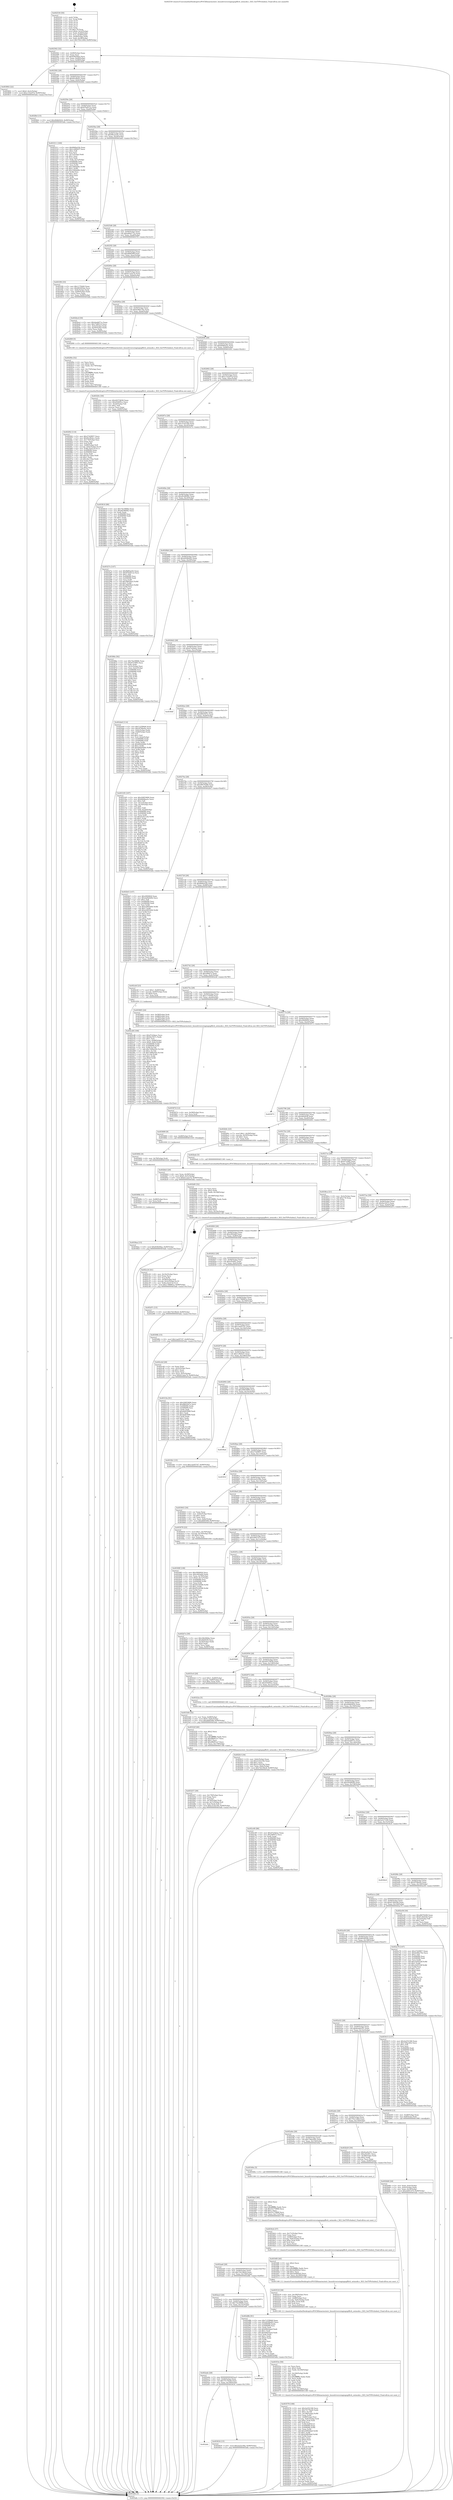 digraph "0x402530" {
  label = "0x402530 (/mnt/c/Users/mathe/Desktop/tcc/POCII/binaries/extr_linuxdriversstagingxgifbvb_setmode.c_XGI_GetTVPtrIndex2_Final-ollvm.out::main(0))"
  labelloc = "t"
  node[shape=record]

  Entry [label="",width=0.3,height=0.3,shape=circle,fillcolor=black,style=filled]
  "0x402562" [label="{
     0x402562 [32]\l
     | [instrs]\l
     &nbsp;&nbsp;0x402562 \<+6\>: mov -0x90(%rbp),%eax\l
     &nbsp;&nbsp;0x402568 \<+2\>: mov %eax,%ecx\l
     &nbsp;&nbsp;0x40256a \<+6\>: sub $0x83820fae,%ecx\l
     &nbsp;&nbsp;0x402570 \<+6\>: mov %eax,-0x94(%rbp)\l
     &nbsp;&nbsp;0x402576 \<+6\>: mov %ecx,-0x98(%rbp)\l
     &nbsp;&nbsp;0x40257c \<+6\>: je 0000000000403802 \<main+0x12d2\>\l
  }"]
  "0x403802" [label="{
     0x403802 [22]\l
     | [instrs]\l
     &nbsp;&nbsp;0x403802 \<+7\>: movl $0x0,-0x3c(%rbp)\l
     &nbsp;&nbsp;0x403809 \<+10\>: movl $0xc152e97d,-0x90(%rbp)\l
     &nbsp;&nbsp;0x403813 \<+5\>: jmp 0000000000403afa \<main+0x15ca\>\l
  }"]
  "0x402582" [label="{
     0x402582 [28]\l
     | [instrs]\l
     &nbsp;&nbsp;0x402582 \<+5\>: jmp 0000000000402587 \<main+0x57\>\l
     &nbsp;&nbsp;0x402587 \<+6\>: mov -0x94(%rbp),%eax\l
     &nbsp;&nbsp;0x40258d \<+5\>: sub $0x92c0b4cc,%eax\l
     &nbsp;&nbsp;0x402592 \<+6\>: mov %eax,-0x9c(%rbp)\l
     &nbsp;&nbsp;0x402598 \<+6\>: je 0000000000402fb4 \<main+0xa84\>\l
  }"]
  Exit [label="",width=0.3,height=0.3,shape=circle,fillcolor=black,style=filled,peripheries=2]
  "0x402fb4" [label="{
     0x402fb4 [15]\l
     | [instrs]\l
     &nbsp;&nbsp;0x402fb4 \<+10\>: movl $0x49db0424,-0x90(%rbp)\l
     &nbsp;&nbsp;0x402fbe \<+5\>: jmp 0000000000403afa \<main+0x15ca\>\l
  }"]
  "0x40259e" [label="{
     0x40259e [28]\l
     | [instrs]\l
     &nbsp;&nbsp;0x40259e \<+5\>: jmp 00000000004025a3 \<main+0x73\>\l
     &nbsp;&nbsp;0x4025a3 \<+6\>: mov -0x94(%rbp),%eax\l
     &nbsp;&nbsp;0x4025a9 \<+5\>: sub $0x97bd51ca,%eax\l
     &nbsp;&nbsp;0x4025ae \<+6\>: mov %eax,-0xa0(%rbp)\l
     &nbsp;&nbsp;0x4025b4 \<+6\>: je 0000000000403311 \<main+0xde1\>\l
  }"]
  "0x4036aa" [label="{
     0x4036aa [15]\l
     | [instrs]\l
     &nbsp;&nbsp;0x4036aa \<+10\>: movl $0x83820fae,-0x90(%rbp)\l
     &nbsp;&nbsp;0x4036b4 \<+5\>: jmp 0000000000403afa \<main+0x15ca\>\l
  }"]
  "0x403311" [label="{
     0x403311 [160]\l
     | [instrs]\l
     &nbsp;&nbsp;0x403311 \<+5\>: mov $0xfb80a22b,%eax\l
     &nbsp;&nbsp;0x403316 \<+5\>: mov $0x1c8f2b37,%ecx\l
     &nbsp;&nbsp;0x40331b \<+2\>: mov $0x1,%dl\l
     &nbsp;&nbsp;0x40331d \<+2\>: xor %esi,%esi\l
     &nbsp;&nbsp;0x40331f \<+3\>: mov -0x7c(%rbp),%edi\l
     &nbsp;&nbsp;0x403322 \<+3\>: sub $0x1,%esi\l
     &nbsp;&nbsp;0x403325 \<+2\>: sub %esi,%edi\l
     &nbsp;&nbsp;0x403327 \<+3\>: mov %edi,-0x7c(%rbp)\l
     &nbsp;&nbsp;0x40332a \<+7\>: mov 0x406090,%esi\l
     &nbsp;&nbsp;0x403331 \<+7\>: mov 0x406068,%edi\l
     &nbsp;&nbsp;0x403338 \<+3\>: mov %esi,%r8d\l
     &nbsp;&nbsp;0x40333b \<+7\>: sub $0x106dab8c,%r8d\l
     &nbsp;&nbsp;0x403342 \<+4\>: sub $0x1,%r8d\l
     &nbsp;&nbsp;0x403346 \<+7\>: add $0x106dab8c,%r8d\l
     &nbsp;&nbsp;0x40334d \<+4\>: imul %r8d,%esi\l
     &nbsp;&nbsp;0x403351 \<+3\>: and $0x1,%esi\l
     &nbsp;&nbsp;0x403354 \<+3\>: cmp $0x0,%esi\l
     &nbsp;&nbsp;0x403357 \<+4\>: sete %r9b\l
     &nbsp;&nbsp;0x40335b \<+3\>: cmp $0xa,%edi\l
     &nbsp;&nbsp;0x40335e \<+4\>: setl %r10b\l
     &nbsp;&nbsp;0x403362 \<+3\>: mov %r9b,%r11b\l
     &nbsp;&nbsp;0x403365 \<+4\>: xor $0xff,%r11b\l
     &nbsp;&nbsp;0x403369 \<+3\>: mov %r10b,%bl\l
     &nbsp;&nbsp;0x40336c \<+3\>: xor $0xff,%bl\l
     &nbsp;&nbsp;0x40336f \<+3\>: xor $0x1,%dl\l
     &nbsp;&nbsp;0x403372 \<+3\>: mov %r11b,%r14b\l
     &nbsp;&nbsp;0x403375 \<+4\>: and $0xff,%r14b\l
     &nbsp;&nbsp;0x403379 \<+3\>: and %dl,%r9b\l
     &nbsp;&nbsp;0x40337c \<+3\>: mov %bl,%r15b\l
     &nbsp;&nbsp;0x40337f \<+4\>: and $0xff,%r15b\l
     &nbsp;&nbsp;0x403383 \<+3\>: and %dl,%r10b\l
     &nbsp;&nbsp;0x403386 \<+3\>: or %r9b,%r14b\l
     &nbsp;&nbsp;0x403389 \<+3\>: or %r10b,%r15b\l
     &nbsp;&nbsp;0x40338c \<+3\>: xor %r15b,%r14b\l
     &nbsp;&nbsp;0x40338f \<+3\>: or %bl,%r11b\l
     &nbsp;&nbsp;0x403392 \<+4\>: xor $0xff,%r11b\l
     &nbsp;&nbsp;0x403396 \<+3\>: or $0x1,%dl\l
     &nbsp;&nbsp;0x403399 \<+3\>: and %dl,%r11b\l
     &nbsp;&nbsp;0x40339c \<+3\>: or %r11b,%r14b\l
     &nbsp;&nbsp;0x40339f \<+4\>: test $0x1,%r14b\l
     &nbsp;&nbsp;0x4033a3 \<+3\>: cmovne %ecx,%eax\l
     &nbsp;&nbsp;0x4033a6 \<+6\>: mov %eax,-0x90(%rbp)\l
     &nbsp;&nbsp;0x4033ac \<+5\>: jmp 0000000000403afa \<main+0x15ca\>\l
  }"]
  "0x4025ba" [label="{
     0x4025ba [28]\l
     | [instrs]\l
     &nbsp;&nbsp;0x4025ba \<+5\>: jmp 00000000004025bf \<main+0x8f\>\l
     &nbsp;&nbsp;0x4025bf \<+6\>: mov -0x94(%rbp),%eax\l
     &nbsp;&nbsp;0x4025c5 \<+5\>: sub $0x99ceeadc,%eax\l
     &nbsp;&nbsp;0x4025ca \<+6\>: mov %eax,-0xa4(%rbp)\l
     &nbsp;&nbsp;0x4025d0 \<+6\>: je 0000000000403adc \<main+0x15ac\>\l
  }"]
  "0x40369b" [label="{
     0x40369b [15]\l
     | [instrs]\l
     &nbsp;&nbsp;0x40369b \<+7\>: mov -0x88(%rbp),%rcx\l
     &nbsp;&nbsp;0x4036a2 \<+3\>: mov %rcx,%rdi\l
     &nbsp;&nbsp;0x4036a5 \<+5\>: call 0000000000401030 \<free@plt\>\l
     | [calls]\l
     &nbsp;&nbsp;0x401030 \{1\} (unknown)\l
  }"]
  "0x403adc" [label="{
     0x403adc\l
  }", style=dashed]
  "0x4025d6" [label="{
     0x4025d6 [28]\l
     | [instrs]\l
     &nbsp;&nbsp;0x4025d6 \<+5\>: jmp 00000000004025db \<main+0xab\>\l
     &nbsp;&nbsp;0x4025db \<+6\>: mov -0x94(%rbp),%eax\l
     &nbsp;&nbsp;0x4025e1 \<+5\>: sub $0xa844171a,%eax\l
     &nbsp;&nbsp;0x4025e6 \<+6\>: mov %eax,-0xa8(%rbp)\l
     &nbsp;&nbsp;0x4025ec \<+6\>: je 00000000004037f3 \<main+0x12c3\>\l
  }"]
  "0x403692" [label="{
     0x403692 [9]\l
     | [instrs]\l
     &nbsp;&nbsp;0x403692 \<+4\>: mov -0x78(%rbp),%rdi\l
     &nbsp;&nbsp;0x403696 \<+5\>: call 0000000000401030 \<free@plt\>\l
     | [calls]\l
     &nbsp;&nbsp;0x401030 \{1\} (unknown)\l
  }"]
  "0x4037f3" [label="{
     0x4037f3\l
  }", style=dashed]
  "0x4025f2" [label="{
     0x4025f2 [28]\l
     | [instrs]\l
     &nbsp;&nbsp;0x4025f2 \<+5\>: jmp 00000000004025f7 \<main+0xc7\>\l
     &nbsp;&nbsp;0x4025f7 \<+6\>: mov -0x94(%rbp),%eax\l
     &nbsp;&nbsp;0x4025fd \<+5\>: sub $0xafb8549f,%eax\l
     &nbsp;&nbsp;0x402602 \<+6\>: mov %eax,-0xac(%rbp)\l
     &nbsp;&nbsp;0x402608 \<+6\>: je 00000000004033f4 \<main+0xec4\>\l
  }"]
  "0x403689" [label="{
     0x403689 [9]\l
     | [instrs]\l
     &nbsp;&nbsp;0x403689 \<+4\>: mov -0x68(%rbp),%rdi\l
     &nbsp;&nbsp;0x40368d \<+5\>: call 0000000000401030 \<free@plt\>\l
     | [calls]\l
     &nbsp;&nbsp;0x401030 \{1\} (unknown)\l
  }"]
  "0x4033f4" [label="{
     0x4033f4 [33]\l
     | [instrs]\l
     &nbsp;&nbsp;0x4033f4 \<+5\>: mov $0x1170440,%eax\l
     &nbsp;&nbsp;0x4033f9 \<+5\>: mov $0x6630f3da,%ecx\l
     &nbsp;&nbsp;0x4033fe \<+6\>: mov -0x8c(%rbp),%edx\l
     &nbsp;&nbsp;0x403404 \<+3\>: cmp -0x80(%rbp),%edx\l
     &nbsp;&nbsp;0x403407 \<+3\>: cmovl %ecx,%eax\l
     &nbsp;&nbsp;0x40340a \<+6\>: mov %eax,-0x90(%rbp)\l
     &nbsp;&nbsp;0x403410 \<+5\>: jmp 0000000000403afa \<main+0x15ca\>\l
  }"]
  "0x40260e" [label="{
     0x40260e [28]\l
     | [instrs]\l
     &nbsp;&nbsp;0x40260e \<+5\>: jmp 0000000000402613 \<main+0xe3\>\l
     &nbsp;&nbsp;0x402613 \<+6\>: mov -0x94(%rbp),%eax\l
     &nbsp;&nbsp;0x402619 \<+5\>: sub $0xb1caee74,%eax\l
     &nbsp;&nbsp;0x40261e \<+6\>: mov %eax,-0xb0(%rbp)\l
     &nbsp;&nbsp;0x402624 \<+6\>: je 0000000000402bcd \<main+0x69d\>\l
  }"]
  "0x40367d" [label="{
     0x40367d [12]\l
     | [instrs]\l
     &nbsp;&nbsp;0x40367d \<+4\>: mov -0x58(%rbp),%rcx\l
     &nbsp;&nbsp;0x403681 \<+3\>: mov %rcx,%rdi\l
     &nbsp;&nbsp;0x403684 \<+5\>: call 0000000000401030 \<free@plt\>\l
     | [calls]\l
     &nbsp;&nbsp;0x401030 \{1\} (unknown)\l
  }"]
  "0x402bcd" [label="{
     0x402bcd [30]\l
     | [instrs]\l
     &nbsp;&nbsp;0x402bcd \<+5\>: mov $0x4eab671e,%eax\l
     &nbsp;&nbsp;0x402bd2 \<+5\>: mov $0x73d6510,%ecx\l
     &nbsp;&nbsp;0x402bd7 \<+3\>: mov -0x5c(%rbp),%edx\l
     &nbsp;&nbsp;0x402bda \<+3\>: cmp -0x50(%rbp),%edx\l
     &nbsp;&nbsp;0x402bdd \<+3\>: cmovl %ecx,%eax\l
     &nbsp;&nbsp;0x402be0 \<+6\>: mov %eax,-0x90(%rbp)\l
     &nbsp;&nbsp;0x402be6 \<+5\>: jmp 0000000000403afa \<main+0x15ca\>\l
  }"]
  "0x40262a" [label="{
     0x40262a [28]\l
     | [instrs]\l
     &nbsp;&nbsp;0x40262a \<+5\>: jmp 000000000040262f \<main+0xff\>\l
     &nbsp;&nbsp;0x40262f \<+6\>: mov -0x94(%rbp),%eax\l
     &nbsp;&nbsp;0x402635 \<+5\>: sub $0xb38dc70e,%eax\l
     &nbsp;&nbsp;0x40263a \<+6\>: mov %eax,-0xb4(%rbp)\l
     &nbsp;&nbsp;0x402640 \<+6\>: je 0000000000402f09 \<main+0x9d9\>\l
  }"]
  "0x402afa" [label="{
     0x402afa\l
  }", style=dashed]
  "0x402f09" [label="{
     0x402f09 [5]\l
     | [instrs]\l
     &nbsp;&nbsp;0x402f09 \<+5\>: call 0000000000401160 \<next_i\>\l
     | [calls]\l
     &nbsp;&nbsp;0x401160 \{1\} (/mnt/c/Users/mathe/Desktop/tcc/POCII/binaries/extr_linuxdriversstagingxgifbvb_setmode.c_XGI_GetTVPtrIndex2_Final-ollvm.out::next_i)\l
  }"]
  "0x402646" [label="{
     0x402646 [28]\l
     | [instrs]\l
     &nbsp;&nbsp;0x402646 \<+5\>: jmp 000000000040264b \<main+0x11b\>\l
     &nbsp;&nbsp;0x40264b \<+6\>: mov -0x94(%rbp),%eax\l
     &nbsp;&nbsp;0x402651 \<+5\>: sub $0xb848ea3c,%eax\l
     &nbsp;&nbsp;0x402656 \<+6\>: mov %eax,-0xb8(%rbp)\l
     &nbsp;&nbsp;0x40265c \<+6\>: je 000000000040320c \<main+0xcdc\>\l
  }"]
  "0x403634" [label="{
     0x403634 [15]\l
     | [instrs]\l
     &nbsp;&nbsp;0x403634 \<+10\>: movl $0x2a22c56a,-0x90(%rbp)\l
     &nbsp;&nbsp;0x40363e \<+5\>: jmp 0000000000403afa \<main+0x15ca\>\l
  }"]
  "0x40320c" [label="{
     0x40320c [30]\l
     | [instrs]\l
     &nbsp;&nbsp;0x40320c \<+5\>: mov $0x40374838,%eax\l
     &nbsp;&nbsp;0x403211 \<+5\>: mov $0x4540f5cc,%ecx\l
     &nbsp;&nbsp;0x403216 \<+3\>: mov -0x2d(%rbp),%dl\l
     &nbsp;&nbsp;0x403219 \<+3\>: test $0x1,%dl\l
     &nbsp;&nbsp;0x40321c \<+3\>: cmovne %ecx,%eax\l
     &nbsp;&nbsp;0x40321f \<+6\>: mov %eax,-0x90(%rbp)\l
     &nbsp;&nbsp;0x403225 \<+5\>: jmp 0000000000403afa \<main+0x15ca\>\l
  }"]
  "0x402662" [label="{
     0x402662 [28]\l
     | [instrs]\l
     &nbsp;&nbsp;0x402662 \<+5\>: jmp 0000000000402667 \<main+0x137\>\l
     &nbsp;&nbsp;0x402667 \<+6\>: mov -0x94(%rbp),%eax\l
     &nbsp;&nbsp;0x40266d \<+5\>: sub $0xc152e97d,%eax\l
     &nbsp;&nbsp;0x402672 \<+6\>: mov %eax,-0xbc(%rbp)\l
     &nbsp;&nbsp;0x402678 \<+6\>: je 0000000000403818 \<main+0x12e8\>\l
  }"]
  "0x402ade" [label="{
     0x402ade [28]\l
     | [instrs]\l
     &nbsp;&nbsp;0x402ade \<+5\>: jmp 0000000000402ae3 \<main+0x5b3\>\l
     &nbsp;&nbsp;0x402ae3 \<+6\>: mov -0x94(%rbp),%eax\l
     &nbsp;&nbsp;0x402ae9 \<+5\>: sub $0x75170ed4,%eax\l
     &nbsp;&nbsp;0x402aee \<+6\>: mov %eax,-0x160(%rbp)\l
     &nbsp;&nbsp;0x402af4 \<+6\>: je 0000000000403634 \<main+0x1104\>\l
  }"]
  "0x403818" [label="{
     0x403818 [86]\l
     | [instrs]\l
     &nbsp;&nbsp;0x403818 \<+5\>: mov $0x74e3966b,%eax\l
     &nbsp;&nbsp;0x40381d \<+5\>: mov $0xd0c86082,%ecx\l
     &nbsp;&nbsp;0x403822 \<+2\>: xor %edx,%edx\l
     &nbsp;&nbsp;0x403824 \<+7\>: mov 0x406090,%esi\l
     &nbsp;&nbsp;0x40382b \<+7\>: mov 0x406068,%edi\l
     &nbsp;&nbsp;0x403832 \<+3\>: sub $0x1,%edx\l
     &nbsp;&nbsp;0x403835 \<+3\>: mov %esi,%r8d\l
     &nbsp;&nbsp;0x403838 \<+3\>: add %edx,%r8d\l
     &nbsp;&nbsp;0x40383b \<+4\>: imul %r8d,%esi\l
     &nbsp;&nbsp;0x40383f \<+3\>: and $0x1,%esi\l
     &nbsp;&nbsp;0x403842 \<+3\>: cmp $0x0,%esi\l
     &nbsp;&nbsp;0x403845 \<+4\>: sete %r9b\l
     &nbsp;&nbsp;0x403849 \<+3\>: cmp $0xa,%edi\l
     &nbsp;&nbsp;0x40384c \<+4\>: setl %r10b\l
     &nbsp;&nbsp;0x403850 \<+3\>: mov %r9b,%r11b\l
     &nbsp;&nbsp;0x403853 \<+3\>: and %r10b,%r11b\l
     &nbsp;&nbsp;0x403856 \<+3\>: xor %r10b,%r9b\l
     &nbsp;&nbsp;0x403859 \<+3\>: or %r9b,%r11b\l
     &nbsp;&nbsp;0x40385c \<+4\>: test $0x1,%r11b\l
     &nbsp;&nbsp;0x403860 \<+3\>: cmovne %ecx,%eax\l
     &nbsp;&nbsp;0x403863 \<+6\>: mov %eax,-0x90(%rbp)\l
     &nbsp;&nbsp;0x403869 \<+5\>: jmp 0000000000403afa \<main+0x15ca\>\l
  }"]
  "0x40267e" [label="{
     0x40267e [28]\l
     | [instrs]\l
     &nbsp;&nbsp;0x40267e \<+5\>: jmp 0000000000402683 \<main+0x153\>\l
     &nbsp;&nbsp;0x402683 \<+6\>: mov -0x94(%rbp),%eax\l
     &nbsp;&nbsp;0x402689 \<+5\>: sub $0xc3142160,%eax\l
     &nbsp;&nbsp;0x40268e \<+6\>: mov %eax,-0xc0(%rbp)\l
     &nbsp;&nbsp;0x402694 \<+6\>: je 000000000040327e \<main+0xd4e\>\l
  }"]
  "0x403af0" [label="{
     0x403af0\l
  }", style=dashed]
  "0x40327e" [label="{
     0x40327e [147]\l
     | [instrs]\l
     &nbsp;&nbsp;0x40327e \<+5\>: mov $0xfb80a22b,%eax\l
     &nbsp;&nbsp;0x403283 \<+5\>: mov $0x97bd51ca,%ecx\l
     &nbsp;&nbsp;0x403288 \<+2\>: mov $0x1,%dl\l
     &nbsp;&nbsp;0x40328a \<+7\>: mov 0x406090,%esi\l
     &nbsp;&nbsp;0x403291 \<+7\>: mov 0x406068,%edi\l
     &nbsp;&nbsp;0x403298 \<+3\>: mov %esi,%r8d\l
     &nbsp;&nbsp;0x40329b \<+7\>: sub $0x3fb02be3,%r8d\l
     &nbsp;&nbsp;0x4032a2 \<+4\>: sub $0x1,%r8d\l
     &nbsp;&nbsp;0x4032a6 \<+7\>: add $0x3fb02be3,%r8d\l
     &nbsp;&nbsp;0x4032ad \<+4\>: imul %r8d,%esi\l
     &nbsp;&nbsp;0x4032b1 \<+3\>: and $0x1,%esi\l
     &nbsp;&nbsp;0x4032b4 \<+3\>: cmp $0x0,%esi\l
     &nbsp;&nbsp;0x4032b7 \<+4\>: sete %r9b\l
     &nbsp;&nbsp;0x4032bb \<+3\>: cmp $0xa,%edi\l
     &nbsp;&nbsp;0x4032be \<+4\>: setl %r10b\l
     &nbsp;&nbsp;0x4032c2 \<+3\>: mov %r9b,%r11b\l
     &nbsp;&nbsp;0x4032c5 \<+4\>: xor $0xff,%r11b\l
     &nbsp;&nbsp;0x4032c9 \<+3\>: mov %r10b,%bl\l
     &nbsp;&nbsp;0x4032cc \<+3\>: xor $0xff,%bl\l
     &nbsp;&nbsp;0x4032cf \<+3\>: xor $0x1,%dl\l
     &nbsp;&nbsp;0x4032d2 \<+3\>: mov %r11b,%r14b\l
     &nbsp;&nbsp;0x4032d5 \<+4\>: and $0xff,%r14b\l
     &nbsp;&nbsp;0x4032d9 \<+3\>: and %dl,%r9b\l
     &nbsp;&nbsp;0x4032dc \<+3\>: mov %bl,%r15b\l
     &nbsp;&nbsp;0x4032df \<+4\>: and $0xff,%r15b\l
     &nbsp;&nbsp;0x4032e3 \<+3\>: and %dl,%r10b\l
     &nbsp;&nbsp;0x4032e6 \<+3\>: or %r9b,%r14b\l
     &nbsp;&nbsp;0x4032e9 \<+3\>: or %r10b,%r15b\l
     &nbsp;&nbsp;0x4032ec \<+3\>: xor %r15b,%r14b\l
     &nbsp;&nbsp;0x4032ef \<+3\>: or %bl,%r11b\l
     &nbsp;&nbsp;0x4032f2 \<+4\>: xor $0xff,%r11b\l
     &nbsp;&nbsp;0x4032f6 \<+3\>: or $0x1,%dl\l
     &nbsp;&nbsp;0x4032f9 \<+3\>: and %dl,%r11b\l
     &nbsp;&nbsp;0x4032fc \<+3\>: or %r11b,%r14b\l
     &nbsp;&nbsp;0x4032ff \<+4\>: test $0x1,%r14b\l
     &nbsp;&nbsp;0x403303 \<+3\>: cmovne %ecx,%eax\l
     &nbsp;&nbsp;0x403306 \<+6\>: mov %eax,-0x90(%rbp)\l
     &nbsp;&nbsp;0x40330c \<+5\>: jmp 0000000000403afa \<main+0x15ca\>\l
  }"]
  "0x40269a" [label="{
     0x40269a [28]\l
     | [instrs]\l
     &nbsp;&nbsp;0x40269a \<+5\>: jmp 000000000040269f \<main+0x16f\>\l
     &nbsp;&nbsp;0x40269f \<+6\>: mov -0x94(%rbp),%eax\l
     &nbsp;&nbsp;0x4026a5 \<+5\>: sub $0xd0c86082,%eax\l
     &nbsp;&nbsp;0x4026aa \<+6\>: mov %eax,-0xc4(%rbp)\l
     &nbsp;&nbsp;0x4026b0 \<+6\>: je 000000000040386e \<main+0x133e\>\l
  }"]
  "0x403578" [label="{
     0x403578 [188]\l
     | [instrs]\l
     &nbsp;&nbsp;0x403578 \<+5\>: mov $0x3e252186,%ecx\l
     &nbsp;&nbsp;0x40357d \<+5\>: mov $0x75170ed4,%edx\l
     &nbsp;&nbsp;0x403582 \<+3\>: mov $0x1,%r10b\l
     &nbsp;&nbsp;0x403585 \<+7\>: mov -0x188(%rbp),%r8d\l
     &nbsp;&nbsp;0x40358c \<+4\>: imul %eax,%r8d\l
     &nbsp;&nbsp;0x403590 \<+7\>: mov -0x88(%rbp),%rsi\l
     &nbsp;&nbsp;0x403597 \<+7\>: movslq -0x8c(%rbp),%rdi\l
     &nbsp;&nbsp;0x40359e \<+4\>: imul $0xc,%rdi,%rdi\l
     &nbsp;&nbsp;0x4035a2 \<+3\>: add %rdi,%rsi\l
     &nbsp;&nbsp;0x4035a5 \<+4\>: mov %r8d,0x8(%rsi)\l
     &nbsp;&nbsp;0x4035a9 \<+7\>: mov 0x406090,%eax\l
     &nbsp;&nbsp;0x4035b0 \<+8\>: mov 0x406068,%r8d\l
     &nbsp;&nbsp;0x4035b8 \<+3\>: mov %eax,%r9d\l
     &nbsp;&nbsp;0x4035bb \<+7\>: add $0x439026a0,%r9d\l
     &nbsp;&nbsp;0x4035c2 \<+4\>: sub $0x1,%r9d\l
     &nbsp;&nbsp;0x4035c6 \<+7\>: sub $0x439026a0,%r9d\l
     &nbsp;&nbsp;0x4035cd \<+4\>: imul %r9d,%eax\l
     &nbsp;&nbsp;0x4035d1 \<+3\>: and $0x1,%eax\l
     &nbsp;&nbsp;0x4035d4 \<+3\>: cmp $0x0,%eax\l
     &nbsp;&nbsp;0x4035d7 \<+4\>: sete %r11b\l
     &nbsp;&nbsp;0x4035db \<+4\>: cmp $0xa,%r8d\l
     &nbsp;&nbsp;0x4035df \<+3\>: setl %bl\l
     &nbsp;&nbsp;0x4035e2 \<+3\>: mov %r11b,%r14b\l
     &nbsp;&nbsp;0x4035e5 \<+4\>: xor $0xff,%r14b\l
     &nbsp;&nbsp;0x4035e9 \<+3\>: mov %bl,%r15b\l
     &nbsp;&nbsp;0x4035ec \<+4\>: xor $0xff,%r15b\l
     &nbsp;&nbsp;0x4035f0 \<+4\>: xor $0x1,%r10b\l
     &nbsp;&nbsp;0x4035f4 \<+3\>: mov %r14b,%r12b\l
     &nbsp;&nbsp;0x4035f7 \<+4\>: and $0xff,%r12b\l
     &nbsp;&nbsp;0x4035fb \<+3\>: and %r10b,%r11b\l
     &nbsp;&nbsp;0x4035fe \<+3\>: mov %r15b,%r13b\l
     &nbsp;&nbsp;0x403601 \<+4\>: and $0xff,%r13b\l
     &nbsp;&nbsp;0x403605 \<+3\>: and %r10b,%bl\l
     &nbsp;&nbsp;0x403608 \<+3\>: or %r11b,%r12b\l
     &nbsp;&nbsp;0x40360b \<+3\>: or %bl,%r13b\l
     &nbsp;&nbsp;0x40360e \<+3\>: xor %r13b,%r12b\l
     &nbsp;&nbsp;0x403611 \<+3\>: or %r15b,%r14b\l
     &nbsp;&nbsp;0x403614 \<+4\>: xor $0xff,%r14b\l
     &nbsp;&nbsp;0x403618 \<+4\>: or $0x1,%r10b\l
     &nbsp;&nbsp;0x40361c \<+3\>: and %r10b,%r14b\l
     &nbsp;&nbsp;0x40361f \<+3\>: or %r14b,%r12b\l
     &nbsp;&nbsp;0x403622 \<+4\>: test $0x1,%r12b\l
     &nbsp;&nbsp;0x403626 \<+3\>: cmovne %edx,%ecx\l
     &nbsp;&nbsp;0x403629 \<+6\>: mov %ecx,-0x90(%rbp)\l
     &nbsp;&nbsp;0x40362f \<+5\>: jmp 0000000000403afa \<main+0x15ca\>\l
  }"]
  "0x40386e" [label="{
     0x40386e [92]\l
     | [instrs]\l
     &nbsp;&nbsp;0x40386e \<+5\>: mov $0x74e3966b,%eax\l
     &nbsp;&nbsp;0x403873 \<+5\>: mov $0x9723f95,%ecx\l
     &nbsp;&nbsp;0x403878 \<+2\>: xor %edx,%edx\l
     &nbsp;&nbsp;0x40387a \<+3\>: mov -0x3c(%rbp),%esi\l
     &nbsp;&nbsp;0x40387d \<+3\>: mov %esi,-0x2c(%rbp)\l
     &nbsp;&nbsp;0x403880 \<+7\>: mov 0x406090,%esi\l
     &nbsp;&nbsp;0x403887 \<+7\>: mov 0x406068,%edi\l
     &nbsp;&nbsp;0x40388e \<+3\>: sub $0x1,%edx\l
     &nbsp;&nbsp;0x403891 \<+3\>: mov %esi,%r8d\l
     &nbsp;&nbsp;0x403894 \<+3\>: add %edx,%r8d\l
     &nbsp;&nbsp;0x403897 \<+4\>: imul %r8d,%esi\l
     &nbsp;&nbsp;0x40389b \<+3\>: and $0x1,%esi\l
     &nbsp;&nbsp;0x40389e \<+3\>: cmp $0x0,%esi\l
     &nbsp;&nbsp;0x4038a1 \<+4\>: sete %r9b\l
     &nbsp;&nbsp;0x4038a5 \<+3\>: cmp $0xa,%edi\l
     &nbsp;&nbsp;0x4038a8 \<+4\>: setl %r10b\l
     &nbsp;&nbsp;0x4038ac \<+3\>: mov %r9b,%r11b\l
     &nbsp;&nbsp;0x4038af \<+3\>: and %r10b,%r11b\l
     &nbsp;&nbsp;0x4038b2 \<+3\>: xor %r10b,%r9b\l
     &nbsp;&nbsp;0x4038b5 \<+3\>: or %r9b,%r11b\l
     &nbsp;&nbsp;0x4038b8 \<+4\>: test $0x1,%r11b\l
     &nbsp;&nbsp;0x4038bc \<+3\>: cmovne %ecx,%eax\l
     &nbsp;&nbsp;0x4038bf \<+6\>: mov %eax,-0x90(%rbp)\l
     &nbsp;&nbsp;0x4038c5 \<+5\>: jmp 0000000000403afa \<main+0x15ca\>\l
  }"]
  "0x4026b6" [label="{
     0x4026b6 [28]\l
     | [instrs]\l
     &nbsp;&nbsp;0x4026b6 \<+5\>: jmp 00000000004026bb \<main+0x18b\>\l
     &nbsp;&nbsp;0x4026bb \<+6\>: mov -0x94(%rbp),%eax\l
     &nbsp;&nbsp;0x4026c1 \<+5\>: sub $0xd456bd43,%eax\l
     &nbsp;&nbsp;0x4026c6 \<+6\>: mov %eax,-0xc8(%rbp)\l
     &nbsp;&nbsp;0x4026cc \<+6\>: je 0000000000402de6 \<main+0x8b6\>\l
  }"]
  "0x40353e" [label="{
     0x40353e [58]\l
     | [instrs]\l
     &nbsp;&nbsp;0x40353e \<+2\>: xor %ecx,%ecx\l
     &nbsp;&nbsp;0x403540 \<+5\>: mov $0x2,%edx\l
     &nbsp;&nbsp;0x403545 \<+6\>: mov %edx,-0x184(%rbp)\l
     &nbsp;&nbsp;0x40354b \<+1\>: cltd\l
     &nbsp;&nbsp;0x40354c \<+7\>: mov -0x184(%rbp),%r8d\l
     &nbsp;&nbsp;0x403553 \<+3\>: idiv %r8d\l
     &nbsp;&nbsp;0x403556 \<+6\>: imul $0xfffffffe,%edx,%edx\l
     &nbsp;&nbsp;0x40355c \<+3\>: mov %ecx,%r9d\l
     &nbsp;&nbsp;0x40355f \<+3\>: sub %edx,%r9d\l
     &nbsp;&nbsp;0x403562 \<+2\>: mov %ecx,%edx\l
     &nbsp;&nbsp;0x403564 \<+3\>: sub $0x1,%edx\l
     &nbsp;&nbsp;0x403567 \<+3\>: add %edx,%r9d\l
     &nbsp;&nbsp;0x40356a \<+3\>: sub %r9d,%ecx\l
     &nbsp;&nbsp;0x40356d \<+6\>: mov %ecx,-0x188(%rbp)\l
     &nbsp;&nbsp;0x403573 \<+5\>: call 0000000000401160 \<next_i\>\l
     | [calls]\l
     &nbsp;&nbsp;0x401160 \{1\} (/mnt/c/Users/mathe/Desktop/tcc/POCII/binaries/extr_linuxdriversstagingxgifbvb_setmode.c_XGI_GetTVPtrIndex2_Final-ollvm.out::next_i)\l
  }"]
  "0x402de6" [label="{
     0x402de6 [114]\l
     | [instrs]\l
     &nbsp;&nbsp;0x402de6 \<+5\>: mov $0x7c55f6d6,%eax\l
     &nbsp;&nbsp;0x402deb \<+5\>: mov $0x5f76be0e,%ecx\l
     &nbsp;&nbsp;0x402df0 \<+3\>: mov -0x6c(%rbp),%edx\l
     &nbsp;&nbsp;0x402df3 \<+3\>: cmp -0x60(%rbp),%edx\l
     &nbsp;&nbsp;0x402df6 \<+4\>: setl %sil\l
     &nbsp;&nbsp;0x402dfa \<+4\>: and $0x1,%sil\l
     &nbsp;&nbsp;0x402dfe \<+4\>: mov %sil,-0x2e(%rbp)\l
     &nbsp;&nbsp;0x402e02 \<+7\>: mov 0x406090,%edx\l
     &nbsp;&nbsp;0x402e09 \<+7\>: mov 0x406068,%edi\l
     &nbsp;&nbsp;0x402e10 \<+3\>: mov %edx,%r8d\l
     &nbsp;&nbsp;0x402e13 \<+7\>: sub $0xb84d44bb,%r8d\l
     &nbsp;&nbsp;0x402e1a \<+4\>: sub $0x1,%r8d\l
     &nbsp;&nbsp;0x402e1e \<+7\>: add $0xb84d44bb,%r8d\l
     &nbsp;&nbsp;0x402e25 \<+4\>: imul %r8d,%edx\l
     &nbsp;&nbsp;0x402e29 \<+3\>: and $0x1,%edx\l
     &nbsp;&nbsp;0x402e2c \<+3\>: cmp $0x0,%edx\l
     &nbsp;&nbsp;0x402e2f \<+4\>: sete %sil\l
     &nbsp;&nbsp;0x402e33 \<+3\>: cmp $0xa,%edi\l
     &nbsp;&nbsp;0x402e36 \<+4\>: setl %r9b\l
     &nbsp;&nbsp;0x402e3a \<+3\>: mov %sil,%r10b\l
     &nbsp;&nbsp;0x402e3d \<+3\>: and %r9b,%r10b\l
     &nbsp;&nbsp;0x402e40 \<+3\>: xor %r9b,%sil\l
     &nbsp;&nbsp;0x402e43 \<+3\>: or %sil,%r10b\l
     &nbsp;&nbsp;0x402e46 \<+4\>: test $0x1,%r10b\l
     &nbsp;&nbsp;0x402e4a \<+3\>: cmovne %ecx,%eax\l
     &nbsp;&nbsp;0x402e4d \<+6\>: mov %eax,-0x90(%rbp)\l
     &nbsp;&nbsp;0x402e53 \<+5\>: jmp 0000000000403afa \<main+0x15ca\>\l
  }"]
  "0x4026d2" [label="{
     0x4026d2 [28]\l
     | [instrs]\l
     &nbsp;&nbsp;0x4026d2 \<+5\>: jmp 00000000004026d7 \<main+0x1a7\>\l
     &nbsp;&nbsp;0x4026d7 \<+6\>: mov -0x94(%rbp),%eax\l
     &nbsp;&nbsp;0x4026dd \<+5\>: sub $0xd7a5deec,%eax\l
     &nbsp;&nbsp;0x4026e2 \<+6\>: mov %eax,-0xcc(%rbp)\l
     &nbsp;&nbsp;0x4026e8 \<+6\>: je 00000000004038df \<main+0x13af\>\l
  }"]
  "0x403518" [label="{
     0x403518 [38]\l
     | [instrs]\l
     &nbsp;&nbsp;0x403518 \<+6\>: mov -0x180(%rbp),%ecx\l
     &nbsp;&nbsp;0x40351e \<+3\>: imul %eax,%ecx\l
     &nbsp;&nbsp;0x403521 \<+7\>: mov -0x88(%rbp),%rsi\l
     &nbsp;&nbsp;0x403528 \<+7\>: movslq -0x8c(%rbp),%rdi\l
     &nbsp;&nbsp;0x40352f \<+4\>: imul $0xc,%rdi,%rdi\l
     &nbsp;&nbsp;0x403533 \<+3\>: add %rdi,%rsi\l
     &nbsp;&nbsp;0x403536 \<+3\>: mov %ecx,0x4(%rsi)\l
     &nbsp;&nbsp;0x403539 \<+5\>: call 0000000000401160 \<next_i\>\l
     | [calls]\l
     &nbsp;&nbsp;0x401160 \{1\} (/mnt/c/Users/mathe/Desktop/tcc/POCII/binaries/extr_linuxdriversstagingxgifbvb_setmode.c_XGI_GetTVPtrIndex2_Final-ollvm.out::next_i)\l
  }"]
  "0x4038df" [label="{
     0x4038df\l
  }", style=dashed]
  "0x4026ee" [label="{
     0x4026ee [28]\l
     | [instrs]\l
     &nbsp;&nbsp;0x4026ee \<+5\>: jmp 00000000004026f3 \<main+0x1c3\>\l
     &nbsp;&nbsp;0x4026f3 \<+6\>: mov -0x94(%rbp),%eax\l
     &nbsp;&nbsp;0x4026f9 \<+5\>: sub $0xd863047e,%eax\l
     &nbsp;&nbsp;0x4026fe \<+6\>: mov %eax,-0xd0(%rbp)\l
     &nbsp;&nbsp;0x402704 \<+6\>: je 0000000000403165 \<main+0xc35\>\l
  }"]
  "0x4034f0" [label="{
     0x4034f0 [40]\l
     | [instrs]\l
     &nbsp;&nbsp;0x4034f0 \<+5\>: mov $0x2,%ecx\l
     &nbsp;&nbsp;0x4034f5 \<+1\>: cltd\l
     &nbsp;&nbsp;0x4034f6 \<+2\>: idiv %ecx\l
     &nbsp;&nbsp;0x4034f8 \<+6\>: imul $0xfffffffe,%edx,%ecx\l
     &nbsp;&nbsp;0x4034fe \<+6\>: sub $0x5a06b0a5,%ecx\l
     &nbsp;&nbsp;0x403504 \<+3\>: add $0x1,%ecx\l
     &nbsp;&nbsp;0x403507 \<+6\>: add $0x5a06b0a5,%ecx\l
     &nbsp;&nbsp;0x40350d \<+6\>: mov %ecx,-0x180(%rbp)\l
     &nbsp;&nbsp;0x403513 \<+5\>: call 0000000000401160 \<next_i\>\l
     | [calls]\l
     &nbsp;&nbsp;0x401160 \{1\} (/mnt/c/Users/mathe/Desktop/tcc/POCII/binaries/extr_linuxdriversstagingxgifbvb_setmode.c_XGI_GetTVPtrIndex2_Final-ollvm.out::next_i)\l
  }"]
  "0x403165" [label="{
     0x403165 [167]\l
     | [instrs]\l
     &nbsp;&nbsp;0x403165 \<+5\>: mov $0x20853690,%eax\l
     &nbsp;&nbsp;0x40316a \<+5\>: mov $0xb848ea3c,%ecx\l
     &nbsp;&nbsp;0x40316f \<+2\>: mov $0x1,%dl\l
     &nbsp;&nbsp;0x403171 \<+3\>: mov -0x7c(%rbp),%esi\l
     &nbsp;&nbsp;0x403174 \<+3\>: cmp -0x70(%rbp),%esi\l
     &nbsp;&nbsp;0x403177 \<+4\>: setl %dil\l
     &nbsp;&nbsp;0x40317b \<+4\>: and $0x1,%dil\l
     &nbsp;&nbsp;0x40317f \<+4\>: mov %dil,-0x2d(%rbp)\l
     &nbsp;&nbsp;0x403183 \<+7\>: mov 0x406090,%esi\l
     &nbsp;&nbsp;0x40318a \<+8\>: mov 0x406068,%r8d\l
     &nbsp;&nbsp;0x403192 \<+3\>: mov %esi,%r9d\l
     &nbsp;&nbsp;0x403195 \<+7\>: sub $0xd1d371d2,%r9d\l
     &nbsp;&nbsp;0x40319c \<+4\>: sub $0x1,%r9d\l
     &nbsp;&nbsp;0x4031a0 \<+7\>: add $0xd1d371d2,%r9d\l
     &nbsp;&nbsp;0x4031a7 \<+4\>: imul %r9d,%esi\l
     &nbsp;&nbsp;0x4031ab \<+3\>: and $0x1,%esi\l
     &nbsp;&nbsp;0x4031ae \<+3\>: cmp $0x0,%esi\l
     &nbsp;&nbsp;0x4031b1 \<+4\>: sete %dil\l
     &nbsp;&nbsp;0x4031b5 \<+4\>: cmp $0xa,%r8d\l
     &nbsp;&nbsp;0x4031b9 \<+4\>: setl %r10b\l
     &nbsp;&nbsp;0x4031bd \<+3\>: mov %dil,%r11b\l
     &nbsp;&nbsp;0x4031c0 \<+4\>: xor $0xff,%r11b\l
     &nbsp;&nbsp;0x4031c4 \<+3\>: mov %r10b,%bl\l
     &nbsp;&nbsp;0x4031c7 \<+3\>: xor $0xff,%bl\l
     &nbsp;&nbsp;0x4031ca \<+3\>: xor $0x1,%dl\l
     &nbsp;&nbsp;0x4031cd \<+3\>: mov %r11b,%r14b\l
     &nbsp;&nbsp;0x4031d0 \<+4\>: and $0xff,%r14b\l
     &nbsp;&nbsp;0x4031d4 \<+3\>: and %dl,%dil\l
     &nbsp;&nbsp;0x4031d7 \<+3\>: mov %bl,%r15b\l
     &nbsp;&nbsp;0x4031da \<+4\>: and $0xff,%r15b\l
     &nbsp;&nbsp;0x4031de \<+3\>: and %dl,%r10b\l
     &nbsp;&nbsp;0x4031e1 \<+3\>: or %dil,%r14b\l
     &nbsp;&nbsp;0x4031e4 \<+3\>: or %r10b,%r15b\l
     &nbsp;&nbsp;0x4031e7 \<+3\>: xor %r15b,%r14b\l
     &nbsp;&nbsp;0x4031ea \<+3\>: or %bl,%r11b\l
     &nbsp;&nbsp;0x4031ed \<+4\>: xor $0xff,%r11b\l
     &nbsp;&nbsp;0x4031f1 \<+3\>: or $0x1,%dl\l
     &nbsp;&nbsp;0x4031f4 \<+3\>: and %dl,%r11b\l
     &nbsp;&nbsp;0x4031f7 \<+3\>: or %r11b,%r14b\l
     &nbsp;&nbsp;0x4031fa \<+4\>: test $0x1,%r14b\l
     &nbsp;&nbsp;0x4031fe \<+3\>: cmovne %ecx,%eax\l
     &nbsp;&nbsp;0x403201 \<+6\>: mov %eax,-0x90(%rbp)\l
     &nbsp;&nbsp;0x403207 \<+5\>: jmp 0000000000403afa \<main+0x15ca\>\l
  }"]
  "0x40270a" [label="{
     0x40270a [28]\l
     | [instrs]\l
     &nbsp;&nbsp;0x40270a \<+5\>: jmp 000000000040270f \<main+0x1df\>\l
     &nbsp;&nbsp;0x40270f \<+6\>: mov -0x94(%rbp),%eax\l
     &nbsp;&nbsp;0x402715 \<+5\>: sub $0xd9076289,%eax\l
     &nbsp;&nbsp;0x40271a \<+6\>: mov %eax,-0xd4(%rbp)\l
     &nbsp;&nbsp;0x402720 \<+6\>: je 0000000000402fe5 \<main+0xab5\>\l
  }"]
  "0x4034cb" [label="{
     0x4034cb [37]\l
     | [instrs]\l
     &nbsp;&nbsp;0x4034cb \<+6\>: mov -0x17c(%rbp),%ecx\l
     &nbsp;&nbsp;0x4034d1 \<+3\>: imul %eax,%ecx\l
     &nbsp;&nbsp;0x4034d4 \<+7\>: mov -0x88(%rbp),%rsi\l
     &nbsp;&nbsp;0x4034db \<+7\>: movslq -0x8c(%rbp),%rdi\l
     &nbsp;&nbsp;0x4034e2 \<+4\>: imul $0xc,%rdi,%rdi\l
     &nbsp;&nbsp;0x4034e6 \<+3\>: add %rdi,%rsi\l
     &nbsp;&nbsp;0x4034e9 \<+2\>: mov %ecx,(%rsi)\l
     &nbsp;&nbsp;0x4034eb \<+5\>: call 0000000000401160 \<next_i\>\l
     | [calls]\l
     &nbsp;&nbsp;0x401160 \{1\} (/mnt/c/Users/mathe/Desktop/tcc/POCII/binaries/extr_linuxdriversstagingxgifbvb_setmode.c_XGI_GetTVPtrIndex2_Final-ollvm.out::next_i)\l
  }"]
  "0x402fe5" [label="{
     0x402fe5 [147]\l
     | [instrs]\l
     &nbsp;&nbsp;0x402fe5 \<+5\>: mov $0x2900826,%eax\l
     &nbsp;&nbsp;0x402fea \<+5\>: mov $0x2a942b0b,%ecx\l
     &nbsp;&nbsp;0x402fef \<+2\>: mov $0x1,%dl\l
     &nbsp;&nbsp;0x402ff1 \<+7\>: mov 0x406090,%esi\l
     &nbsp;&nbsp;0x402ff8 \<+7\>: mov 0x406068,%edi\l
     &nbsp;&nbsp;0x402fff \<+3\>: mov %esi,%r8d\l
     &nbsp;&nbsp;0x403002 \<+7\>: sub $0xe2905d44,%r8d\l
     &nbsp;&nbsp;0x403009 \<+4\>: sub $0x1,%r8d\l
     &nbsp;&nbsp;0x40300d \<+7\>: add $0xe2905d44,%r8d\l
     &nbsp;&nbsp;0x403014 \<+4\>: imul %r8d,%esi\l
     &nbsp;&nbsp;0x403018 \<+3\>: and $0x1,%esi\l
     &nbsp;&nbsp;0x40301b \<+3\>: cmp $0x0,%esi\l
     &nbsp;&nbsp;0x40301e \<+4\>: sete %r9b\l
     &nbsp;&nbsp;0x403022 \<+3\>: cmp $0xa,%edi\l
     &nbsp;&nbsp;0x403025 \<+4\>: setl %r10b\l
     &nbsp;&nbsp;0x403029 \<+3\>: mov %r9b,%r11b\l
     &nbsp;&nbsp;0x40302c \<+4\>: xor $0xff,%r11b\l
     &nbsp;&nbsp;0x403030 \<+3\>: mov %r10b,%bl\l
     &nbsp;&nbsp;0x403033 \<+3\>: xor $0xff,%bl\l
     &nbsp;&nbsp;0x403036 \<+3\>: xor $0x1,%dl\l
     &nbsp;&nbsp;0x403039 \<+3\>: mov %r11b,%r14b\l
     &nbsp;&nbsp;0x40303c \<+4\>: and $0xff,%r14b\l
     &nbsp;&nbsp;0x403040 \<+3\>: and %dl,%r9b\l
     &nbsp;&nbsp;0x403043 \<+3\>: mov %bl,%r15b\l
     &nbsp;&nbsp;0x403046 \<+4\>: and $0xff,%r15b\l
     &nbsp;&nbsp;0x40304a \<+3\>: and %dl,%r10b\l
     &nbsp;&nbsp;0x40304d \<+3\>: or %r9b,%r14b\l
     &nbsp;&nbsp;0x403050 \<+3\>: or %r10b,%r15b\l
     &nbsp;&nbsp;0x403053 \<+3\>: xor %r15b,%r14b\l
     &nbsp;&nbsp;0x403056 \<+3\>: or %bl,%r11b\l
     &nbsp;&nbsp;0x403059 \<+4\>: xor $0xff,%r11b\l
     &nbsp;&nbsp;0x40305d \<+3\>: or $0x1,%dl\l
     &nbsp;&nbsp;0x403060 \<+3\>: and %dl,%r11b\l
     &nbsp;&nbsp;0x403063 \<+3\>: or %r11b,%r14b\l
     &nbsp;&nbsp;0x403066 \<+4\>: test $0x1,%r14b\l
     &nbsp;&nbsp;0x40306a \<+3\>: cmovne %ecx,%eax\l
     &nbsp;&nbsp;0x40306d \<+6\>: mov %eax,-0x90(%rbp)\l
     &nbsp;&nbsp;0x403073 \<+5\>: jmp 0000000000403afa \<main+0x15ca\>\l
  }"]
  "0x402726" [label="{
     0x402726 [28]\l
     | [instrs]\l
     &nbsp;&nbsp;0x402726 \<+5\>: jmp 000000000040272b \<main+0x1fb\>\l
     &nbsp;&nbsp;0x40272b \<+6\>: mov -0x94(%rbp),%eax\l
     &nbsp;&nbsp;0x402731 \<+5\>: sub $0xfb80a22b,%eax\l
     &nbsp;&nbsp;0x402736 \<+6\>: mov %eax,-0xd8(%rbp)\l
     &nbsp;&nbsp;0x40273c \<+6\>: je 00000000004039b3 \<main+0x1483\>\l
  }"]
  "0x4034a3" [label="{
     0x4034a3 [40]\l
     | [instrs]\l
     &nbsp;&nbsp;0x4034a3 \<+5\>: mov $0x2,%ecx\l
     &nbsp;&nbsp;0x4034a8 \<+1\>: cltd\l
     &nbsp;&nbsp;0x4034a9 \<+2\>: idiv %ecx\l
     &nbsp;&nbsp;0x4034ab \<+6\>: imul $0xfffffffe,%edx,%ecx\l
     &nbsp;&nbsp;0x4034b1 \<+6\>: sub $0x53175898,%ecx\l
     &nbsp;&nbsp;0x4034b7 \<+3\>: add $0x1,%ecx\l
     &nbsp;&nbsp;0x4034ba \<+6\>: add $0x53175898,%ecx\l
     &nbsp;&nbsp;0x4034c0 \<+6\>: mov %ecx,-0x17c(%rbp)\l
     &nbsp;&nbsp;0x4034c6 \<+5\>: call 0000000000401160 \<next_i\>\l
     | [calls]\l
     &nbsp;&nbsp;0x401160 \{1\} (/mnt/c/Users/mathe/Desktop/tcc/POCII/binaries/extr_linuxdriversstagingxgifbvb_setmode.c_XGI_GetTVPtrIndex2_Final-ollvm.out::next_i)\l
  }"]
  "0x4039b3" [label="{
     0x4039b3\l
  }", style=dashed]
  "0x402742" [label="{
     0x402742 [28]\l
     | [instrs]\l
     &nbsp;&nbsp;0x402742 \<+5\>: jmp 0000000000402747 \<main+0x217\>\l
     &nbsp;&nbsp;0x402747 \<+6\>: mov -0x94(%rbp),%eax\l
     &nbsp;&nbsp;0x40274d \<+5\>: sub $0x28947e,%eax\l
     &nbsp;&nbsp;0x402752 \<+6\>: mov %eax,-0xdc(%rbp)\l
     &nbsp;&nbsp;0x402758 \<+6\>: je 0000000000402cbf \<main+0x78f\>\l
  }"]
  "0x4033d4" [label="{
     0x4033d4 [32]\l
     | [instrs]\l
     &nbsp;&nbsp;0x4033d4 \<+7\>: mov %rax,-0x88(%rbp)\l
     &nbsp;&nbsp;0x4033db \<+10\>: movl $0x0,-0x8c(%rbp)\l
     &nbsp;&nbsp;0x4033e5 \<+10\>: movl $0xafb8549f,-0x90(%rbp)\l
     &nbsp;&nbsp;0x4033ef \<+5\>: jmp 0000000000403afa \<main+0x15ca\>\l
  }"]
  "0x402cbf" [label="{
     0x402cbf [23]\l
     | [instrs]\l
     &nbsp;&nbsp;0x402cbf \<+7\>: movl $0x1,-0x60(%rbp)\l
     &nbsp;&nbsp;0x402cc6 \<+4\>: movslq -0x60(%rbp),%rax\l
     &nbsp;&nbsp;0x402cca \<+4\>: shl $0x0,%rax\l
     &nbsp;&nbsp;0x402cce \<+3\>: mov %rax,%rdi\l
     &nbsp;&nbsp;0x402cd1 \<+5\>: call 0000000000401050 \<malloc@plt\>\l
     | [calls]\l
     &nbsp;&nbsp;0x401050 \{1\} (unknown)\l
  }"]
  "0x40275e" [label="{
     0x40275e [28]\l
     | [instrs]\l
     &nbsp;&nbsp;0x40275e \<+5\>: jmp 0000000000402763 \<main+0x233\>\l
     &nbsp;&nbsp;0x402763 \<+6\>: mov -0x94(%rbp),%eax\l
     &nbsp;&nbsp;0x402769 \<+5\>: sub $0x1170440,%eax\l
     &nbsp;&nbsp;0x40276e \<+6\>: mov %eax,-0xe0(%rbp)\l
     &nbsp;&nbsp;0x402774 \<+6\>: je 0000000000403665 \<main+0x1135\>\l
  }"]
  "0x403257" [label="{
     0x403257 [39]\l
     | [instrs]\l
     &nbsp;&nbsp;0x403257 \<+6\>: mov -0x178(%rbp),%ecx\l
     &nbsp;&nbsp;0x40325d \<+3\>: imul %eax,%ecx\l
     &nbsp;&nbsp;0x403260 \<+3\>: mov %cl,%sil\l
     &nbsp;&nbsp;0x403263 \<+4\>: mov -0x78(%rbp),%rdi\l
     &nbsp;&nbsp;0x403267 \<+4\>: movslq -0x7c(%rbp),%r8\l
     &nbsp;&nbsp;0x40326b \<+4\>: mov %sil,(%rdi,%r8,1)\l
     &nbsp;&nbsp;0x40326f \<+10\>: movl $0xc3142160,-0x90(%rbp)\l
     &nbsp;&nbsp;0x403279 \<+5\>: jmp 0000000000403afa \<main+0x15ca\>\l
  }"]
  "0x403665" [label="{
     0x403665 [24]\l
     | [instrs]\l
     &nbsp;&nbsp;0x403665 \<+4\>: mov -0x58(%rbp),%rdi\l
     &nbsp;&nbsp;0x403669 \<+4\>: mov -0x68(%rbp),%rsi\l
     &nbsp;&nbsp;0x40366d \<+4\>: mov -0x78(%rbp),%rdx\l
     &nbsp;&nbsp;0x403671 \<+7\>: mov -0x88(%rbp),%rcx\l
     &nbsp;&nbsp;0x403678 \<+5\>: call 0000000000401410 \<XGI_GetTVPtrIndex2\>\l
     | [calls]\l
     &nbsp;&nbsp;0x401410 \{1\} (/mnt/c/Users/mathe/Desktop/tcc/POCII/binaries/extr_linuxdriversstagingxgifbvb_setmode.c_XGI_GetTVPtrIndex2_Final-ollvm.out::XGI_GetTVPtrIndex2)\l
  }"]
  "0x40277a" [label="{
     0x40277a [28]\l
     | [instrs]\l
     &nbsp;&nbsp;0x40277a \<+5\>: jmp 000000000040277f \<main+0x24f\>\l
     &nbsp;&nbsp;0x40277f \<+6\>: mov -0x94(%rbp),%eax\l
     &nbsp;&nbsp;0x402785 \<+5\>: sub $0x2900826,%eax\l
     &nbsp;&nbsp;0x40278a \<+6\>: mov %eax,-0xe4(%rbp)\l
     &nbsp;&nbsp;0x402790 \<+6\>: je 0000000000403973 \<main+0x1443\>\l
  }"]
  "0x40322f" [label="{
     0x40322f [40]\l
     | [instrs]\l
     &nbsp;&nbsp;0x40322f \<+5\>: mov $0x2,%ecx\l
     &nbsp;&nbsp;0x403234 \<+1\>: cltd\l
     &nbsp;&nbsp;0x403235 \<+2\>: idiv %ecx\l
     &nbsp;&nbsp;0x403237 \<+6\>: imul $0xfffffffe,%edx,%ecx\l
     &nbsp;&nbsp;0x40323d \<+6\>: sub $0xdfb951e7,%ecx\l
     &nbsp;&nbsp;0x403243 \<+3\>: add $0x1,%ecx\l
     &nbsp;&nbsp;0x403246 \<+6\>: add $0xdfb951e7,%ecx\l
     &nbsp;&nbsp;0x40324c \<+6\>: mov %ecx,-0x178(%rbp)\l
     &nbsp;&nbsp;0x403252 \<+5\>: call 0000000000401160 \<next_i\>\l
     | [calls]\l
     &nbsp;&nbsp;0x401160 \{1\} (/mnt/c/Users/mathe/Desktop/tcc/POCII/binaries/extr_linuxdriversstagingxgifbvb_setmode.c_XGI_GetTVPtrIndex2_Final-ollvm.out::next_i)\l
  }"]
  "0x403973" [label="{
     0x403973\l
  }", style=dashed]
  "0x402796" [label="{
     0x402796 [28]\l
     | [instrs]\l
     &nbsp;&nbsp;0x402796 \<+5\>: jmp 000000000040279b \<main+0x26b\>\l
     &nbsp;&nbsp;0x40279b \<+6\>: mov -0x94(%rbp),%eax\l
     &nbsp;&nbsp;0x4027a1 \<+5\>: sub $0x4bf2638,%eax\l
     &nbsp;&nbsp;0x4027a6 \<+6\>: mov %eax,-0xe8(%rbp)\l
     &nbsp;&nbsp;0x4027ac \<+6\>: je 0000000000402b9c \<main+0x66c\>\l
  }"]
  "0x40308f" [label="{
     0x40308f [108]\l
     | [instrs]\l
     &nbsp;&nbsp;0x40308f \<+5\>: mov $0x2900826,%ecx\l
     &nbsp;&nbsp;0x403094 \<+5\>: mov $0xc093eb9,%edx\l
     &nbsp;&nbsp;0x403099 \<+4\>: mov %rax,-0x78(%rbp)\l
     &nbsp;&nbsp;0x40309d \<+7\>: movl $0x0,-0x7c(%rbp)\l
     &nbsp;&nbsp;0x4030a4 \<+7\>: mov 0x406090,%esi\l
     &nbsp;&nbsp;0x4030ab \<+8\>: mov 0x406068,%r8d\l
     &nbsp;&nbsp;0x4030b3 \<+3\>: mov %esi,%r9d\l
     &nbsp;&nbsp;0x4030b6 \<+7\>: sub $0xf53c8598,%r9d\l
     &nbsp;&nbsp;0x4030bd \<+4\>: sub $0x1,%r9d\l
     &nbsp;&nbsp;0x4030c1 \<+7\>: add $0xf53c8598,%r9d\l
     &nbsp;&nbsp;0x4030c8 \<+4\>: imul %r9d,%esi\l
     &nbsp;&nbsp;0x4030cc \<+3\>: and $0x1,%esi\l
     &nbsp;&nbsp;0x4030cf \<+3\>: cmp $0x0,%esi\l
     &nbsp;&nbsp;0x4030d2 \<+4\>: sete %r10b\l
     &nbsp;&nbsp;0x4030d6 \<+4\>: cmp $0xa,%r8d\l
     &nbsp;&nbsp;0x4030da \<+4\>: setl %r11b\l
     &nbsp;&nbsp;0x4030de \<+3\>: mov %r10b,%bl\l
     &nbsp;&nbsp;0x4030e1 \<+3\>: and %r11b,%bl\l
     &nbsp;&nbsp;0x4030e4 \<+3\>: xor %r11b,%r10b\l
     &nbsp;&nbsp;0x4030e7 \<+3\>: or %r10b,%bl\l
     &nbsp;&nbsp;0x4030ea \<+3\>: test $0x1,%bl\l
     &nbsp;&nbsp;0x4030ed \<+3\>: cmovne %edx,%ecx\l
     &nbsp;&nbsp;0x4030f0 \<+6\>: mov %ecx,-0x90(%rbp)\l
     &nbsp;&nbsp;0x4030f6 \<+5\>: jmp 0000000000403afa \<main+0x15ca\>\l
  }"]
  "0x402b9c" [label="{
     0x402b9c [23]\l
     | [instrs]\l
     &nbsp;&nbsp;0x402b9c \<+7\>: movl $0x1,-0x50(%rbp)\l
     &nbsp;&nbsp;0x402ba3 \<+4\>: movslq -0x50(%rbp),%rax\l
     &nbsp;&nbsp;0x402ba7 \<+4\>: shl $0x1,%rax\l
     &nbsp;&nbsp;0x402bab \<+3\>: mov %rax,%rdi\l
     &nbsp;&nbsp;0x402bae \<+5\>: call 0000000000401050 \<malloc@plt\>\l
     | [calls]\l
     &nbsp;&nbsp;0x401050 \{1\} (unknown)\l
  }"]
  "0x4027b2" [label="{
     0x4027b2 [28]\l
     | [instrs]\l
     &nbsp;&nbsp;0x4027b2 \<+5\>: jmp 00000000004027b7 \<main+0x287\>\l
     &nbsp;&nbsp;0x4027b7 \<+6\>: mov -0x94(%rbp),%eax\l
     &nbsp;&nbsp;0x4027bd \<+5\>: sub $0x73d6510,%eax\l
     &nbsp;&nbsp;0x4027c2 \<+6\>: mov %eax,-0xec(%rbp)\l
     &nbsp;&nbsp;0x4027c8 \<+6\>: je 0000000000402beb \<main+0x6bb\>\l
  }"]
  "0x402f42" [label="{
     0x402f42 [114]\l
     | [instrs]\l
     &nbsp;&nbsp;0x402f42 \<+5\>: mov $0x27d2f857,%ecx\l
     &nbsp;&nbsp;0x402f47 \<+5\>: mov $0x92c0b4cc,%edx\l
     &nbsp;&nbsp;0x402f4c \<+6\>: mov -0x174(%rbp),%esi\l
     &nbsp;&nbsp;0x402f52 \<+3\>: imul %eax,%esi\l
     &nbsp;&nbsp;0x402f55 \<+3\>: mov %sil,%r8b\l
     &nbsp;&nbsp;0x402f58 \<+4\>: mov -0x68(%rbp),%r9\l
     &nbsp;&nbsp;0x402f5c \<+4\>: movslq -0x6c(%rbp),%r10\l
     &nbsp;&nbsp;0x402f60 \<+4\>: mov %r8b,(%r9,%r10,1)\l
     &nbsp;&nbsp;0x402f64 \<+7\>: mov 0x406090,%eax\l
     &nbsp;&nbsp;0x402f6b \<+7\>: mov 0x406068,%esi\l
     &nbsp;&nbsp;0x402f72 \<+2\>: mov %eax,%edi\l
     &nbsp;&nbsp;0x402f74 \<+6\>: add $0xcfa116ae,%edi\l
     &nbsp;&nbsp;0x402f7a \<+3\>: sub $0x1,%edi\l
     &nbsp;&nbsp;0x402f7d \<+6\>: sub $0xcfa116ae,%edi\l
     &nbsp;&nbsp;0x402f83 \<+3\>: imul %edi,%eax\l
     &nbsp;&nbsp;0x402f86 \<+3\>: and $0x1,%eax\l
     &nbsp;&nbsp;0x402f89 \<+3\>: cmp $0x0,%eax\l
     &nbsp;&nbsp;0x402f8c \<+4\>: sete %r8b\l
     &nbsp;&nbsp;0x402f90 \<+3\>: cmp $0xa,%esi\l
     &nbsp;&nbsp;0x402f93 \<+4\>: setl %r11b\l
     &nbsp;&nbsp;0x402f97 \<+3\>: mov %r8b,%bl\l
     &nbsp;&nbsp;0x402f9a \<+3\>: and %r11b,%bl\l
     &nbsp;&nbsp;0x402f9d \<+3\>: xor %r11b,%r8b\l
     &nbsp;&nbsp;0x402fa0 \<+3\>: or %r8b,%bl\l
     &nbsp;&nbsp;0x402fa3 \<+3\>: test $0x1,%bl\l
     &nbsp;&nbsp;0x402fa6 \<+3\>: cmovne %edx,%ecx\l
     &nbsp;&nbsp;0x402fa9 \<+6\>: mov %ecx,-0x90(%rbp)\l
     &nbsp;&nbsp;0x402faf \<+5\>: jmp 0000000000403afa \<main+0x15ca\>\l
  }"]
  "0x402beb" [label="{
     0x402beb [5]\l
     | [instrs]\l
     &nbsp;&nbsp;0x402beb \<+5\>: call 0000000000401160 \<next_i\>\l
     | [calls]\l
     &nbsp;&nbsp;0x401160 \{1\} (/mnt/c/Users/mathe/Desktop/tcc/POCII/binaries/extr_linuxdriversstagingxgifbvb_setmode.c_XGI_GetTVPtrIndex2_Final-ollvm.out::next_i)\l
  }"]
  "0x4027ce" [label="{
     0x4027ce [28]\l
     | [instrs]\l
     &nbsp;&nbsp;0x4027ce \<+5\>: jmp 00000000004027d3 \<main+0x2a3\>\l
     &nbsp;&nbsp;0x4027d3 \<+6\>: mov -0x94(%rbp),%eax\l
     &nbsp;&nbsp;0x4027d9 \<+5\>: sub $0x9723f95,%eax\l
     &nbsp;&nbsp;0x4027de \<+6\>: mov %eax,-0xf0(%rbp)\l
     &nbsp;&nbsp;0x4027e4 \<+6\>: je 00000000004038ca \<main+0x139a\>\l
  }"]
  "0x402f0e" [label="{
     0x402f0e [52]\l
     | [instrs]\l
     &nbsp;&nbsp;0x402f0e \<+2\>: xor %ecx,%ecx\l
     &nbsp;&nbsp;0x402f10 \<+5\>: mov $0x2,%edx\l
     &nbsp;&nbsp;0x402f15 \<+6\>: mov %edx,-0x170(%rbp)\l
     &nbsp;&nbsp;0x402f1b \<+1\>: cltd\l
     &nbsp;&nbsp;0x402f1c \<+6\>: mov -0x170(%rbp),%esi\l
     &nbsp;&nbsp;0x402f22 \<+2\>: idiv %esi\l
     &nbsp;&nbsp;0x402f24 \<+6\>: imul $0xfffffffe,%edx,%edx\l
     &nbsp;&nbsp;0x402f2a \<+2\>: mov %ecx,%edi\l
     &nbsp;&nbsp;0x402f2c \<+2\>: sub %edx,%edi\l
     &nbsp;&nbsp;0x402f2e \<+2\>: mov %ecx,%edx\l
     &nbsp;&nbsp;0x402f30 \<+3\>: sub $0x1,%edx\l
     &nbsp;&nbsp;0x402f33 \<+2\>: add %edx,%edi\l
     &nbsp;&nbsp;0x402f35 \<+2\>: sub %edi,%ecx\l
     &nbsp;&nbsp;0x402f37 \<+6\>: mov %ecx,-0x174(%rbp)\l
     &nbsp;&nbsp;0x402f3d \<+5\>: call 0000000000401160 \<next_i\>\l
     | [calls]\l
     &nbsp;&nbsp;0x401160 \{1\} (/mnt/c/Users/mathe/Desktop/tcc/POCII/binaries/extr_linuxdriversstagingxgifbvb_setmode.c_XGI_GetTVPtrIndex2_Final-ollvm.out::next_i)\l
  }"]
  "0x4038ca" [label="{
     0x4038ca [21]\l
     | [instrs]\l
     &nbsp;&nbsp;0x4038ca \<+3\>: mov -0x2c(%rbp),%eax\l
     &nbsp;&nbsp;0x4038cd \<+7\>: add $0x178,%rsp\l
     &nbsp;&nbsp;0x4038d4 \<+1\>: pop %rbx\l
     &nbsp;&nbsp;0x4038d5 \<+2\>: pop %r12\l
     &nbsp;&nbsp;0x4038d7 \<+2\>: pop %r13\l
     &nbsp;&nbsp;0x4038d9 \<+2\>: pop %r14\l
     &nbsp;&nbsp;0x4038db \<+2\>: pop %r15\l
     &nbsp;&nbsp;0x4038dd \<+1\>: pop %rbp\l
     &nbsp;&nbsp;0x4038de \<+1\>: ret\l
  }"]
  "0x4027ea" [label="{
     0x4027ea [28]\l
     | [instrs]\l
     &nbsp;&nbsp;0x4027ea \<+5\>: jmp 00000000004027ef \<main+0x2bf\>\l
     &nbsp;&nbsp;0x4027ef \<+6\>: mov -0x94(%rbp),%eax\l
     &nbsp;&nbsp;0x4027f5 \<+5\>: sub $0x9a1927c,%eax\l
     &nbsp;&nbsp;0x4027fa \<+6\>: mov %eax,-0xf4(%rbp)\l
     &nbsp;&nbsp;0x402800 \<+6\>: je 0000000000402d7c \<main+0x84c\>\l
  }"]
  "0x402ac2" [label="{
     0x402ac2 [28]\l
     | [instrs]\l
     &nbsp;&nbsp;0x402ac2 \<+5\>: jmp 0000000000402ac7 \<main+0x597\>\l
     &nbsp;&nbsp;0x402ac7 \<+6\>: mov -0x94(%rbp),%eax\l
     &nbsp;&nbsp;0x402acd \<+5\>: sub $0x74e3966b,%eax\l
     &nbsp;&nbsp;0x402ad2 \<+6\>: mov %eax,-0x15c(%rbp)\l
     &nbsp;&nbsp;0x402ad8 \<+6\>: je 0000000000403af0 \<main+0x15c0\>\l
  }"]
  "0x402d7c" [label="{
     0x402d7c [15]\l
     | [instrs]\l
     &nbsp;&nbsp;0x402d7c \<+10\>: movl $0x74219bc8,-0x90(%rbp)\l
     &nbsp;&nbsp;0x402d86 \<+5\>: jmp 0000000000403afa \<main+0x15ca\>\l
  }"]
  "0x402806" [label="{
     0x402806 [28]\l
     | [instrs]\l
     &nbsp;&nbsp;0x402806 \<+5\>: jmp 000000000040280b \<main+0x2db\>\l
     &nbsp;&nbsp;0x40280b \<+6\>: mov -0x94(%rbp),%eax\l
     &nbsp;&nbsp;0x402811 \<+5\>: sub $0xc093eb9,%eax\l
     &nbsp;&nbsp;0x402816 \<+6\>: mov %eax,-0xf8(%rbp)\l
     &nbsp;&nbsp;0x40281c \<+6\>: je 00000000004030fb \<main+0xbcb\>\l
  }"]
  "0x402d8b" [label="{
     0x402d8b [91]\l
     | [instrs]\l
     &nbsp;&nbsp;0x402d8b \<+5\>: mov $0x7c55f6d6,%eax\l
     &nbsp;&nbsp;0x402d90 \<+5\>: mov $0xd456bd43,%ecx\l
     &nbsp;&nbsp;0x402d95 \<+7\>: mov 0x406090,%edx\l
     &nbsp;&nbsp;0x402d9c \<+7\>: mov 0x406068,%esi\l
     &nbsp;&nbsp;0x402da3 \<+2\>: mov %edx,%edi\l
     &nbsp;&nbsp;0x402da5 \<+6\>: sub $0x648cbaed,%edi\l
     &nbsp;&nbsp;0x402dab \<+3\>: sub $0x1,%edi\l
     &nbsp;&nbsp;0x402dae \<+6\>: add $0x648cbaed,%edi\l
     &nbsp;&nbsp;0x402db4 \<+3\>: imul %edi,%edx\l
     &nbsp;&nbsp;0x402db7 \<+3\>: and $0x1,%edx\l
     &nbsp;&nbsp;0x402dba \<+3\>: cmp $0x0,%edx\l
     &nbsp;&nbsp;0x402dbd \<+4\>: sete %r8b\l
     &nbsp;&nbsp;0x402dc1 \<+3\>: cmp $0xa,%esi\l
     &nbsp;&nbsp;0x402dc4 \<+4\>: setl %r9b\l
     &nbsp;&nbsp;0x402dc8 \<+3\>: mov %r8b,%r10b\l
     &nbsp;&nbsp;0x402dcb \<+3\>: and %r9b,%r10b\l
     &nbsp;&nbsp;0x402dce \<+3\>: xor %r9b,%r8b\l
     &nbsp;&nbsp;0x402dd1 \<+3\>: or %r8b,%r10b\l
     &nbsp;&nbsp;0x402dd4 \<+4\>: test $0x1,%r10b\l
     &nbsp;&nbsp;0x402dd8 \<+3\>: cmovne %ecx,%eax\l
     &nbsp;&nbsp;0x402ddb \<+6\>: mov %eax,-0x90(%rbp)\l
     &nbsp;&nbsp;0x402de1 \<+5\>: jmp 0000000000403afa \<main+0x15ca\>\l
  }"]
  "0x4030fb" [label="{
     0x4030fb [15]\l
     | [instrs]\l
     &nbsp;&nbsp;0x4030fb \<+10\>: movl $0x1ae057d7,-0x90(%rbp)\l
     &nbsp;&nbsp;0x403105 \<+5\>: jmp 0000000000403afa \<main+0x15ca\>\l
  }"]
  "0x402822" [label="{
     0x402822 [28]\l
     | [instrs]\l
     &nbsp;&nbsp;0x402822 \<+5\>: jmp 0000000000402827 \<main+0x2f7\>\l
     &nbsp;&nbsp;0x402827 \<+6\>: mov -0x94(%rbp),%eax\l
     &nbsp;&nbsp;0x40282d \<+5\>: sub $0xcf3c601,%eax\l
     &nbsp;&nbsp;0x402832 \<+6\>: mov %eax,-0xfc(%rbp)\l
     &nbsp;&nbsp;0x402838 \<+6\>: je 0000000000402b3e \<main+0x60e\>\l
  }"]
  "0x402aa6" [label="{
     0x402aa6 [28]\l
     | [instrs]\l
     &nbsp;&nbsp;0x402aa6 \<+5\>: jmp 0000000000402aab \<main+0x57b\>\l
     &nbsp;&nbsp;0x402aab \<+6\>: mov -0x94(%rbp),%eax\l
     &nbsp;&nbsp;0x402ab1 \<+5\>: sub $0x74219bc8,%eax\l
     &nbsp;&nbsp;0x402ab6 \<+6\>: mov %eax,-0x158(%rbp)\l
     &nbsp;&nbsp;0x402abc \<+6\>: je 0000000000402d8b \<main+0x85b\>\l
  }"]
  "0x402b3e" [label="{
     0x402b3e\l
  }", style=dashed]
  "0x40283e" [label="{
     0x40283e [28]\l
     | [instrs]\l
     &nbsp;&nbsp;0x40283e \<+5\>: jmp 0000000000402843 \<main+0x313\>\l
     &nbsp;&nbsp;0x402843 \<+6\>: mov -0x94(%rbp),%eax\l
     &nbsp;&nbsp;0x402849 \<+5\>: sub $0x1786681a,%eax\l
     &nbsp;&nbsp;0x40284e \<+6\>: mov %eax,-0x100(%rbp)\l
     &nbsp;&nbsp;0x402854 \<+6\>: je 0000000000402c4d \<main+0x71d\>\l
  }"]
  "0x40349e" [label="{
     0x40349e [5]\l
     | [instrs]\l
     &nbsp;&nbsp;0x40349e \<+5\>: call 0000000000401160 \<next_i\>\l
     | [calls]\l
     &nbsp;&nbsp;0x401160 \{1\} (/mnt/c/Users/mathe/Desktop/tcc/POCII/binaries/extr_linuxdriversstagingxgifbvb_setmode.c_XGI_GetTVPtrIndex2_Final-ollvm.out::next_i)\l
  }"]
  "0x402c4d" [label="{
     0x402c4d [28]\l
     | [instrs]\l
     &nbsp;&nbsp;0x402c4d \<+2\>: xor %eax,%eax\l
     &nbsp;&nbsp;0x402c4f \<+3\>: mov -0x5c(%rbp),%ecx\l
     &nbsp;&nbsp;0x402c52 \<+3\>: sub $0x1,%eax\l
     &nbsp;&nbsp;0x402c55 \<+2\>: sub %eax,%ecx\l
     &nbsp;&nbsp;0x402c57 \<+3\>: mov %ecx,-0x5c(%rbp)\l
     &nbsp;&nbsp;0x402c5a \<+10\>: movl $0xb1caee74,-0x90(%rbp)\l
     &nbsp;&nbsp;0x402c64 \<+5\>: jmp 0000000000403afa \<main+0x15ca\>\l
  }"]
  "0x40285a" [label="{
     0x40285a [28]\l
     | [instrs]\l
     &nbsp;&nbsp;0x40285a \<+5\>: jmp 000000000040285f \<main+0x32f\>\l
     &nbsp;&nbsp;0x40285f \<+6\>: mov -0x94(%rbp),%eax\l
     &nbsp;&nbsp;0x402865 \<+5\>: sub $0x1ae057d7,%eax\l
     &nbsp;&nbsp;0x40286a \<+6\>: mov %eax,-0x104(%rbp)\l
     &nbsp;&nbsp;0x402870 \<+6\>: je 000000000040310a \<main+0xbda\>\l
  }"]
  "0x402cd6" [label="{
     0x402cd6 [166]\l
     | [instrs]\l
     &nbsp;&nbsp;0x402cd6 \<+5\>: mov $0xd7a5deec,%ecx\l
     &nbsp;&nbsp;0x402cdb \<+5\>: mov $0x9a1927c,%edx\l
     &nbsp;&nbsp;0x402ce0 \<+3\>: mov $0x1,%sil\l
     &nbsp;&nbsp;0x402ce3 \<+4\>: mov %rax,-0x68(%rbp)\l
     &nbsp;&nbsp;0x402ce7 \<+7\>: movl $0x0,-0x6c(%rbp)\l
     &nbsp;&nbsp;0x402cee \<+8\>: mov 0x406090,%r8d\l
     &nbsp;&nbsp;0x402cf6 \<+8\>: mov 0x406068,%r9d\l
     &nbsp;&nbsp;0x402cfe \<+3\>: mov %r8d,%r10d\l
     &nbsp;&nbsp;0x402d01 \<+7\>: add $0x7d96a502,%r10d\l
     &nbsp;&nbsp;0x402d08 \<+4\>: sub $0x1,%r10d\l
     &nbsp;&nbsp;0x402d0c \<+7\>: sub $0x7d96a502,%r10d\l
     &nbsp;&nbsp;0x402d13 \<+4\>: imul %r10d,%r8d\l
     &nbsp;&nbsp;0x402d17 \<+4\>: and $0x1,%r8d\l
     &nbsp;&nbsp;0x402d1b \<+4\>: cmp $0x0,%r8d\l
     &nbsp;&nbsp;0x402d1f \<+4\>: sete %r11b\l
     &nbsp;&nbsp;0x402d23 \<+4\>: cmp $0xa,%r9d\l
     &nbsp;&nbsp;0x402d27 \<+3\>: setl %bl\l
     &nbsp;&nbsp;0x402d2a \<+3\>: mov %r11b,%r14b\l
     &nbsp;&nbsp;0x402d2d \<+4\>: xor $0xff,%r14b\l
     &nbsp;&nbsp;0x402d31 \<+3\>: mov %bl,%r15b\l
     &nbsp;&nbsp;0x402d34 \<+4\>: xor $0xff,%r15b\l
     &nbsp;&nbsp;0x402d38 \<+4\>: xor $0x1,%sil\l
     &nbsp;&nbsp;0x402d3c \<+3\>: mov %r14b,%r12b\l
     &nbsp;&nbsp;0x402d3f \<+4\>: and $0xff,%r12b\l
     &nbsp;&nbsp;0x402d43 \<+3\>: and %sil,%r11b\l
     &nbsp;&nbsp;0x402d46 \<+3\>: mov %r15b,%r13b\l
     &nbsp;&nbsp;0x402d49 \<+4\>: and $0xff,%r13b\l
     &nbsp;&nbsp;0x402d4d \<+3\>: and %sil,%bl\l
     &nbsp;&nbsp;0x402d50 \<+3\>: or %r11b,%r12b\l
     &nbsp;&nbsp;0x402d53 \<+3\>: or %bl,%r13b\l
     &nbsp;&nbsp;0x402d56 \<+3\>: xor %r13b,%r12b\l
     &nbsp;&nbsp;0x402d59 \<+3\>: or %r15b,%r14b\l
     &nbsp;&nbsp;0x402d5c \<+4\>: xor $0xff,%r14b\l
     &nbsp;&nbsp;0x402d60 \<+4\>: or $0x1,%sil\l
     &nbsp;&nbsp;0x402d64 \<+3\>: and %sil,%r14b\l
     &nbsp;&nbsp;0x402d67 \<+3\>: or %r14b,%r12b\l
     &nbsp;&nbsp;0x402d6a \<+4\>: test $0x1,%r12b\l
     &nbsp;&nbsp;0x402d6e \<+3\>: cmovne %edx,%ecx\l
     &nbsp;&nbsp;0x402d71 \<+6\>: mov %ecx,-0x90(%rbp)\l
     &nbsp;&nbsp;0x402d77 \<+5\>: jmp 0000000000403afa \<main+0x15ca\>\l
  }"]
  "0x40310a" [label="{
     0x40310a [91]\l
     | [instrs]\l
     &nbsp;&nbsp;0x40310a \<+5\>: mov $0x20853690,%eax\l
     &nbsp;&nbsp;0x40310f \<+5\>: mov $0xd863047e,%ecx\l
     &nbsp;&nbsp;0x403114 \<+7\>: mov 0x406090,%edx\l
     &nbsp;&nbsp;0x40311b \<+7\>: mov 0x406068,%esi\l
     &nbsp;&nbsp;0x403122 \<+2\>: mov %edx,%edi\l
     &nbsp;&nbsp;0x403124 \<+6\>: add $0xdaf43068,%edi\l
     &nbsp;&nbsp;0x40312a \<+3\>: sub $0x1,%edi\l
     &nbsp;&nbsp;0x40312d \<+6\>: sub $0xdaf43068,%edi\l
     &nbsp;&nbsp;0x403133 \<+3\>: imul %edi,%edx\l
     &nbsp;&nbsp;0x403136 \<+3\>: and $0x1,%edx\l
     &nbsp;&nbsp;0x403139 \<+3\>: cmp $0x0,%edx\l
     &nbsp;&nbsp;0x40313c \<+4\>: sete %r8b\l
     &nbsp;&nbsp;0x403140 \<+3\>: cmp $0xa,%esi\l
     &nbsp;&nbsp;0x403143 \<+4\>: setl %r9b\l
     &nbsp;&nbsp;0x403147 \<+3\>: mov %r8b,%r10b\l
     &nbsp;&nbsp;0x40314a \<+3\>: and %r9b,%r10b\l
     &nbsp;&nbsp;0x40314d \<+3\>: xor %r9b,%r8b\l
     &nbsp;&nbsp;0x403150 \<+3\>: or %r8b,%r10b\l
     &nbsp;&nbsp;0x403153 \<+4\>: test $0x1,%r10b\l
     &nbsp;&nbsp;0x403157 \<+3\>: cmovne %ecx,%eax\l
     &nbsp;&nbsp;0x40315a \<+6\>: mov %eax,-0x90(%rbp)\l
     &nbsp;&nbsp;0x403160 \<+5\>: jmp 0000000000403afa \<main+0x15ca\>\l
  }"]
  "0x402876" [label="{
     0x402876 [28]\l
     | [instrs]\l
     &nbsp;&nbsp;0x402876 \<+5\>: jmp 000000000040287b \<main+0x34b\>\l
     &nbsp;&nbsp;0x40287b \<+6\>: mov -0x94(%rbp),%eax\l
     &nbsp;&nbsp;0x402881 \<+5\>: sub $0x1c8f2b37,%eax\l
     &nbsp;&nbsp;0x402886 \<+6\>: mov %eax,-0x108(%rbp)\l
     &nbsp;&nbsp;0x40288c \<+6\>: je 00000000004033b1 \<main+0xe81\>\l
  }"]
  "0x402c24" [label="{
     0x402c24 [41]\l
     | [instrs]\l
     &nbsp;&nbsp;0x402c24 \<+6\>: mov -0x16c(%rbp),%ecx\l
     &nbsp;&nbsp;0x402c2a \<+3\>: imul %eax,%ecx\l
     &nbsp;&nbsp;0x402c2d \<+4\>: mov %cx,%r8w\l
     &nbsp;&nbsp;0x402c31 \<+4\>: mov -0x58(%rbp),%r9\l
     &nbsp;&nbsp;0x402c35 \<+4\>: movslq -0x5c(%rbp),%r10\l
     &nbsp;&nbsp;0x402c39 \<+5\>: mov %r8w,(%r9,%r10,2)\l
     &nbsp;&nbsp;0x402c3e \<+10\>: movl $0x1786681a,-0x90(%rbp)\l
     &nbsp;&nbsp;0x402c48 \<+5\>: jmp 0000000000403afa \<main+0x15ca\>\l
  }"]
  "0x4033b1" [label="{
     0x4033b1 [15]\l
     | [instrs]\l
     &nbsp;&nbsp;0x4033b1 \<+10\>: movl $0x1ae057d7,-0x90(%rbp)\l
     &nbsp;&nbsp;0x4033bb \<+5\>: jmp 0000000000403afa \<main+0x15ca\>\l
  }"]
  "0x402892" [label="{
     0x402892 [28]\l
     | [instrs]\l
     &nbsp;&nbsp;0x402892 \<+5\>: jmp 0000000000402897 \<main+0x367\>\l
     &nbsp;&nbsp;0x402897 \<+6\>: mov -0x94(%rbp),%eax\l
     &nbsp;&nbsp;0x40289d \<+5\>: sub $0x20853690,%eax\l
     &nbsp;&nbsp;0x4028a2 \<+6\>: mov %eax,-0x10c(%rbp)\l
     &nbsp;&nbsp;0x4028a8 \<+6\>: je 00000000004039a4 \<main+0x1474\>\l
  }"]
  "0x402bf0" [label="{
     0x402bf0 [52]\l
     | [instrs]\l
     &nbsp;&nbsp;0x402bf0 \<+2\>: xor %ecx,%ecx\l
     &nbsp;&nbsp;0x402bf2 \<+5\>: mov $0x2,%edx\l
     &nbsp;&nbsp;0x402bf7 \<+6\>: mov %edx,-0x168(%rbp)\l
     &nbsp;&nbsp;0x402bfd \<+1\>: cltd\l
     &nbsp;&nbsp;0x402bfe \<+6\>: mov -0x168(%rbp),%esi\l
     &nbsp;&nbsp;0x402c04 \<+2\>: idiv %esi\l
     &nbsp;&nbsp;0x402c06 \<+6\>: imul $0xfffffffe,%edx,%edx\l
     &nbsp;&nbsp;0x402c0c \<+2\>: mov %ecx,%edi\l
     &nbsp;&nbsp;0x402c0e \<+2\>: sub %edx,%edi\l
     &nbsp;&nbsp;0x402c10 \<+2\>: mov %ecx,%edx\l
     &nbsp;&nbsp;0x402c12 \<+3\>: sub $0x1,%edx\l
     &nbsp;&nbsp;0x402c15 \<+2\>: add %edx,%edi\l
     &nbsp;&nbsp;0x402c17 \<+2\>: sub %edi,%ecx\l
     &nbsp;&nbsp;0x402c19 \<+6\>: mov %ecx,-0x16c(%rbp)\l
     &nbsp;&nbsp;0x402c1f \<+5\>: call 0000000000401160 \<next_i\>\l
     | [calls]\l
     &nbsp;&nbsp;0x401160 \{1\} (/mnt/c/Users/mathe/Desktop/tcc/POCII/binaries/extr_linuxdriversstagingxgifbvb_setmode.c_XGI_GetTVPtrIndex2_Final-ollvm.out::next_i)\l
  }"]
  "0x4039a4" [label="{
     0x4039a4\l
  }", style=dashed]
  "0x4028ae" [label="{
     0x4028ae [28]\l
     | [instrs]\l
     &nbsp;&nbsp;0x4028ae \<+5\>: jmp 00000000004028b3 \<main+0x383\>\l
     &nbsp;&nbsp;0x4028b3 \<+6\>: mov -0x94(%rbp),%eax\l
     &nbsp;&nbsp;0x4028b9 \<+5\>: sub $0x27d2f857,%eax\l
     &nbsp;&nbsp;0x4028be \<+6\>: mov %eax,-0x110(%rbp)\l
     &nbsp;&nbsp;0x4028c4 \<+6\>: je 000000000040391f \<main+0x13ef\>\l
  }"]
  "0x402bb3" [label="{
     0x402bb3 [26]\l
     | [instrs]\l
     &nbsp;&nbsp;0x402bb3 \<+4\>: mov %rax,-0x58(%rbp)\l
     &nbsp;&nbsp;0x402bb7 \<+7\>: movl $0x0,-0x5c(%rbp)\l
     &nbsp;&nbsp;0x402bbe \<+10\>: movl $0xb1caee74,-0x90(%rbp)\l
     &nbsp;&nbsp;0x402bc8 \<+5\>: jmp 0000000000403afa \<main+0x15ca\>\l
  }"]
  "0x40391f" [label="{
     0x40391f\l
  }", style=dashed]
  "0x4028ca" [label="{
     0x4028ca [28]\l
     | [instrs]\l
     &nbsp;&nbsp;0x4028ca \<+5\>: jmp 00000000004028cf \<main+0x39f\>\l
     &nbsp;&nbsp;0x4028cf \<+6\>: mov -0x94(%rbp),%eax\l
     &nbsp;&nbsp;0x4028d5 \<+5\>: sub $0x2a22c56a,%eax\l
     &nbsp;&nbsp;0x4028da \<+6\>: mov %eax,-0x114(%rbp)\l
     &nbsp;&nbsp;0x4028e0 \<+6\>: je 0000000000403643 \<main+0x1113\>\l
  }"]
  "0x402b66" [label="{
     0x402b66 [24]\l
     | [instrs]\l
     &nbsp;&nbsp;0x402b66 \<+3\>: mov %eax,-0x4c(%rbp)\l
     &nbsp;&nbsp;0x402b69 \<+3\>: mov -0x4c(%rbp),%eax\l
     &nbsp;&nbsp;0x402b6c \<+3\>: mov %eax,-0x34(%rbp)\l
     &nbsp;&nbsp;0x402b6f \<+10\>: movl $0x2d05147f,-0x90(%rbp)\l
     &nbsp;&nbsp;0x402b79 \<+5\>: jmp 0000000000403afa \<main+0x15ca\>\l
  }"]
  "0x403643" [label="{
     0x403643 [34]\l
     | [instrs]\l
     &nbsp;&nbsp;0x403643 \<+2\>: xor %eax,%eax\l
     &nbsp;&nbsp;0x403645 \<+6\>: mov -0x8c(%rbp),%ecx\l
     &nbsp;&nbsp;0x40364b \<+3\>: sub $0x1,%eax\l
     &nbsp;&nbsp;0x40364e \<+2\>: sub %eax,%ecx\l
     &nbsp;&nbsp;0x403650 \<+6\>: mov %ecx,-0x8c(%rbp)\l
     &nbsp;&nbsp;0x403656 \<+10\>: movl $0xafb8549f,-0x90(%rbp)\l
     &nbsp;&nbsp;0x403660 \<+5\>: jmp 0000000000403afa \<main+0x15ca\>\l
  }"]
  "0x4028e6" [label="{
     0x4028e6 [28]\l
     | [instrs]\l
     &nbsp;&nbsp;0x4028e6 \<+5\>: jmp 00000000004028eb \<main+0x3bb\>\l
     &nbsp;&nbsp;0x4028eb \<+6\>: mov -0x94(%rbp),%eax\l
     &nbsp;&nbsp;0x4028f1 \<+5\>: sub $0x2a942b0b,%eax\l
     &nbsp;&nbsp;0x4028f6 \<+6\>: mov %eax,-0x118(%rbp)\l
     &nbsp;&nbsp;0x4028fc \<+6\>: je 0000000000403078 \<main+0xb48\>\l
  }"]
  "0x402530" [label="{
     0x402530 [50]\l
     | [instrs]\l
     &nbsp;&nbsp;0x402530 \<+1\>: push %rbp\l
     &nbsp;&nbsp;0x402531 \<+3\>: mov %rsp,%rbp\l
     &nbsp;&nbsp;0x402534 \<+2\>: push %r15\l
     &nbsp;&nbsp;0x402536 \<+2\>: push %r14\l
     &nbsp;&nbsp;0x402538 \<+2\>: push %r13\l
     &nbsp;&nbsp;0x40253a \<+2\>: push %r12\l
     &nbsp;&nbsp;0x40253c \<+1\>: push %rbx\l
     &nbsp;&nbsp;0x40253d \<+7\>: sub $0x178,%rsp\l
     &nbsp;&nbsp;0x402544 \<+7\>: movl $0x0,-0x3c(%rbp)\l
     &nbsp;&nbsp;0x40254b \<+3\>: mov %edi,-0x40(%rbp)\l
     &nbsp;&nbsp;0x40254e \<+4\>: mov %rsi,-0x48(%rbp)\l
     &nbsp;&nbsp;0x402552 \<+3\>: mov -0x40(%rbp),%edi\l
     &nbsp;&nbsp;0x402555 \<+3\>: mov %edi,-0x38(%rbp)\l
     &nbsp;&nbsp;0x402558 \<+10\>: movl $0x702c1d0d,-0x90(%rbp)\l
  }"]
  "0x403078" [label="{
     0x403078 [23]\l
     | [instrs]\l
     &nbsp;&nbsp;0x403078 \<+7\>: movl $0x1,-0x70(%rbp)\l
     &nbsp;&nbsp;0x40307f \<+4\>: movslq -0x70(%rbp),%rax\l
     &nbsp;&nbsp;0x403083 \<+4\>: shl $0x0,%rax\l
     &nbsp;&nbsp;0x403087 \<+3\>: mov %rax,%rdi\l
     &nbsp;&nbsp;0x40308a \<+5\>: call 0000000000401050 \<malloc@plt\>\l
     | [calls]\l
     &nbsp;&nbsp;0x401050 \{1\} (unknown)\l
  }"]
  "0x402902" [label="{
     0x402902 [28]\l
     | [instrs]\l
     &nbsp;&nbsp;0x402902 \<+5\>: jmp 0000000000402907 \<main+0x3d7\>\l
     &nbsp;&nbsp;0x402907 \<+6\>: mov -0x94(%rbp),%eax\l
     &nbsp;&nbsp;0x40290d \<+5\>: sub $0x2d05147f,%eax\l
     &nbsp;&nbsp;0x402912 \<+6\>: mov %eax,-0x11c(%rbp)\l
     &nbsp;&nbsp;0x402918 \<+6\>: je 0000000000402b7e \<main+0x64e\>\l
  }"]
  "0x403afa" [label="{
     0x403afa [5]\l
     | [instrs]\l
     &nbsp;&nbsp;0x403afa \<+5\>: jmp 0000000000402562 \<main+0x32\>\l
  }"]
  "0x402b7e" [label="{
     0x402b7e [30]\l
     | [instrs]\l
     &nbsp;&nbsp;0x402b7e \<+5\>: mov $0x34b369de,%eax\l
     &nbsp;&nbsp;0x402b83 \<+5\>: mov $0x4bf2638,%ecx\l
     &nbsp;&nbsp;0x402b88 \<+3\>: mov -0x34(%rbp),%edx\l
     &nbsp;&nbsp;0x402b8b \<+3\>: cmp $0x0,%edx\l
     &nbsp;&nbsp;0x402b8e \<+3\>: cmove %ecx,%eax\l
     &nbsp;&nbsp;0x402b91 \<+6\>: mov %eax,-0x90(%rbp)\l
     &nbsp;&nbsp;0x402b97 \<+5\>: jmp 0000000000403afa \<main+0x15ca\>\l
  }"]
  "0x40291e" [label="{
     0x40291e [28]\l
     | [instrs]\l
     &nbsp;&nbsp;0x40291e \<+5\>: jmp 0000000000402923 \<main+0x3f3\>\l
     &nbsp;&nbsp;0x402923 \<+6\>: mov -0x94(%rbp),%eax\l
     &nbsp;&nbsp;0x402929 \<+5\>: sub $0x34b369de,%eax\l
     &nbsp;&nbsp;0x40292e \<+6\>: mov %eax,-0x120(%rbp)\l
     &nbsp;&nbsp;0x402934 \<+6\>: je 00000000004036b9 \<main+0x1189\>\l
  }"]
  "0x402a8a" [label="{
     0x402a8a [28]\l
     | [instrs]\l
     &nbsp;&nbsp;0x402a8a \<+5\>: jmp 0000000000402a8f \<main+0x55f\>\l
     &nbsp;&nbsp;0x402a8f \<+6\>: mov -0x94(%rbp),%eax\l
     &nbsp;&nbsp;0x402a95 \<+5\>: sub $0x736ac402,%eax\l
     &nbsp;&nbsp;0x402a9a \<+6\>: mov %eax,-0x154(%rbp)\l
     &nbsp;&nbsp;0x402aa0 \<+6\>: je 000000000040349e \<main+0xf6e\>\l
  }"]
  "0x4036b9" [label="{
     0x4036b9\l
  }", style=dashed]
  "0x40293a" [label="{
     0x40293a [28]\l
     | [instrs]\l
     &nbsp;&nbsp;0x40293a \<+5\>: jmp 000000000040293f \<main+0x40f\>\l
     &nbsp;&nbsp;0x40293f \<+6\>: mov -0x94(%rbp),%eax\l
     &nbsp;&nbsp;0x402945 \<+5\>: sub $0x3e252186,%eax\l
     &nbsp;&nbsp;0x40294a \<+6\>: mov %eax,-0x124(%rbp)\l
     &nbsp;&nbsp;0x402950 \<+6\>: je 00000000004039d5 \<main+0x14a5\>\l
  }"]
  "0x402b20" [label="{
     0x402b20 [30]\l
     | [instrs]\l
     &nbsp;&nbsp;0x402b20 \<+5\>: mov $0x6ca0e351,%eax\l
     &nbsp;&nbsp;0x402b25 \<+5\>: mov $0xcf3c601,%ecx\l
     &nbsp;&nbsp;0x402b2a \<+3\>: mov -0x38(%rbp),%edx\l
     &nbsp;&nbsp;0x402b2d \<+3\>: cmp $0x2,%edx\l
     &nbsp;&nbsp;0x402b30 \<+3\>: cmovne %ecx,%eax\l
     &nbsp;&nbsp;0x402b33 \<+6\>: mov %eax,-0x90(%rbp)\l
     &nbsp;&nbsp;0x402b39 \<+5\>: jmp 0000000000403afa \<main+0x15ca\>\l
  }"]
  "0x4039d5" [label="{
     0x4039d5\l
  }", style=dashed]
  "0x402956" [label="{
     0x402956 [28]\l
     | [instrs]\l
     &nbsp;&nbsp;0x402956 \<+5\>: jmp 000000000040295b \<main+0x42b\>\l
     &nbsp;&nbsp;0x40295b \<+6\>: mov -0x94(%rbp),%eax\l
     &nbsp;&nbsp;0x402961 \<+5\>: sub $0x40374838,%eax\l
     &nbsp;&nbsp;0x402966 \<+6\>: mov %eax,-0x128(%rbp)\l
     &nbsp;&nbsp;0x40296c \<+6\>: je 00000000004033c0 \<main+0xe90\>\l
  }"]
  "0x402a6e" [label="{
     0x402a6e [28]\l
     | [instrs]\l
     &nbsp;&nbsp;0x402a6e \<+5\>: jmp 0000000000402a73 \<main+0x543\>\l
     &nbsp;&nbsp;0x402a73 \<+6\>: mov -0x94(%rbp),%eax\l
     &nbsp;&nbsp;0x402a79 \<+5\>: sub $0x702c1d0d,%eax\l
     &nbsp;&nbsp;0x402a7e \<+6\>: mov %eax,-0x150(%rbp)\l
     &nbsp;&nbsp;0x402a84 \<+6\>: je 0000000000402b20 \<main+0x5f0\>\l
  }"]
  "0x4033c0" [label="{
     0x4033c0 [20]\l
     | [instrs]\l
     &nbsp;&nbsp;0x4033c0 \<+7\>: movl $0x1,-0x80(%rbp)\l
     &nbsp;&nbsp;0x4033c7 \<+4\>: movslq -0x80(%rbp),%rax\l
     &nbsp;&nbsp;0x4033cb \<+4\>: imul $0xc,%rax,%rdi\l
     &nbsp;&nbsp;0x4033cf \<+5\>: call 0000000000401050 \<malloc@plt\>\l
     | [calls]\l
     &nbsp;&nbsp;0x401050 \{1\} (unknown)\l
  }"]
  "0x402972" [label="{
     0x402972 [28]\l
     | [instrs]\l
     &nbsp;&nbsp;0x402972 \<+5\>: jmp 0000000000402977 \<main+0x447\>\l
     &nbsp;&nbsp;0x402977 \<+6\>: mov -0x94(%rbp),%eax\l
     &nbsp;&nbsp;0x40297d \<+5\>: sub $0x4540f5cc,%eax\l
     &nbsp;&nbsp;0x402982 \<+6\>: mov %eax,-0x12c(%rbp)\l
     &nbsp;&nbsp;0x402988 \<+6\>: je 000000000040322a \<main+0xcfa\>\l
  }"]
  "0x402b59" [label="{
     0x402b59 [13]\l
     | [instrs]\l
     &nbsp;&nbsp;0x402b59 \<+4\>: mov -0x48(%rbp),%rax\l
     &nbsp;&nbsp;0x402b5d \<+4\>: mov 0x8(%rax),%rdi\l
     &nbsp;&nbsp;0x402b61 \<+5\>: call 0000000000401060 \<atoi@plt\>\l
     | [calls]\l
     &nbsp;&nbsp;0x401060 \{1\} (unknown)\l
  }"]
  "0x40322a" [label="{
     0x40322a [5]\l
     | [instrs]\l
     &nbsp;&nbsp;0x40322a \<+5\>: call 0000000000401160 \<next_i\>\l
     | [calls]\l
     &nbsp;&nbsp;0x401160 \{1\} (/mnt/c/Users/mathe/Desktop/tcc/POCII/binaries/extr_linuxdriversstagingxgifbvb_setmode.c_XGI_GetTVPtrIndex2_Final-ollvm.out::next_i)\l
  }"]
  "0x40298e" [label="{
     0x40298e [28]\l
     | [instrs]\l
     &nbsp;&nbsp;0x40298e \<+5\>: jmp 0000000000402993 \<main+0x463\>\l
     &nbsp;&nbsp;0x402993 \<+6\>: mov -0x94(%rbp),%eax\l
     &nbsp;&nbsp;0x402999 \<+5\>: sub $0x49db0424,%eax\l
     &nbsp;&nbsp;0x40299e \<+6\>: mov %eax,-0x130(%rbp)\l
     &nbsp;&nbsp;0x4029a4 \<+6\>: je 0000000000402fc3 \<main+0xa93\>\l
  }"]
  "0x402a52" [label="{
     0x402a52 [28]\l
     | [instrs]\l
     &nbsp;&nbsp;0x402a52 \<+5\>: jmp 0000000000402a57 \<main+0x527\>\l
     &nbsp;&nbsp;0x402a57 \<+6\>: mov -0x94(%rbp),%eax\l
     &nbsp;&nbsp;0x402a5d \<+5\>: sub $0x6ca0e351,%eax\l
     &nbsp;&nbsp;0x402a62 \<+6\>: mov %eax,-0x14c(%rbp)\l
     &nbsp;&nbsp;0x402a68 \<+6\>: je 0000000000402b59 \<main+0x629\>\l
  }"]
  "0x402fc3" [label="{
     0x402fc3 [34]\l
     | [instrs]\l
     &nbsp;&nbsp;0x402fc3 \<+3\>: mov -0x6c(%rbp),%eax\l
     &nbsp;&nbsp;0x402fc6 \<+5\>: sub $0x2142a19e,%eax\l
     &nbsp;&nbsp;0x402fcb \<+3\>: add $0x1,%eax\l
     &nbsp;&nbsp;0x402fce \<+5\>: add $0x2142a19e,%eax\l
     &nbsp;&nbsp;0x402fd3 \<+3\>: mov %eax,-0x6c(%rbp)\l
     &nbsp;&nbsp;0x402fd6 \<+10\>: movl $0x74219bc8,-0x90(%rbp)\l
     &nbsp;&nbsp;0x402fe0 \<+5\>: jmp 0000000000403afa \<main+0x15ca\>\l
  }"]
  "0x4029aa" [label="{
     0x4029aa [28]\l
     | [instrs]\l
     &nbsp;&nbsp;0x4029aa \<+5\>: jmp 00000000004029af \<main+0x47f\>\l
     &nbsp;&nbsp;0x4029af \<+6\>: mov -0x94(%rbp),%eax\l
     &nbsp;&nbsp;0x4029b5 \<+5\>: sub $0x4eab671e,%eax\l
     &nbsp;&nbsp;0x4029ba \<+6\>: mov %eax,-0x134(%rbp)\l
     &nbsp;&nbsp;0x4029c0 \<+6\>: je 0000000000402c69 \<main+0x739\>\l
  }"]
  "0x403415" [label="{
     0x403415 [137]\l
     | [instrs]\l
     &nbsp;&nbsp;0x403415 \<+5\>: mov $0x3e252186,%eax\l
     &nbsp;&nbsp;0x40341a \<+5\>: mov $0x736ac402,%ecx\l
     &nbsp;&nbsp;0x40341f \<+2\>: mov $0x1,%dl\l
     &nbsp;&nbsp;0x403421 \<+2\>: xor %esi,%esi\l
     &nbsp;&nbsp;0x403423 \<+7\>: mov 0x406090,%edi\l
     &nbsp;&nbsp;0x40342a \<+8\>: mov 0x406068,%r8d\l
     &nbsp;&nbsp;0x403432 \<+3\>: sub $0x1,%esi\l
     &nbsp;&nbsp;0x403435 \<+3\>: mov %edi,%r9d\l
     &nbsp;&nbsp;0x403438 \<+3\>: add %esi,%r9d\l
     &nbsp;&nbsp;0x40343b \<+4\>: imul %r9d,%edi\l
     &nbsp;&nbsp;0x40343f \<+3\>: and $0x1,%edi\l
     &nbsp;&nbsp;0x403442 \<+3\>: cmp $0x0,%edi\l
     &nbsp;&nbsp;0x403445 \<+4\>: sete %r10b\l
     &nbsp;&nbsp;0x403449 \<+4\>: cmp $0xa,%r8d\l
     &nbsp;&nbsp;0x40344d \<+4\>: setl %r11b\l
     &nbsp;&nbsp;0x403451 \<+3\>: mov %r10b,%bl\l
     &nbsp;&nbsp;0x403454 \<+3\>: xor $0xff,%bl\l
     &nbsp;&nbsp;0x403457 \<+3\>: mov %r11b,%r14b\l
     &nbsp;&nbsp;0x40345a \<+4\>: xor $0xff,%r14b\l
     &nbsp;&nbsp;0x40345e \<+3\>: xor $0x0,%dl\l
     &nbsp;&nbsp;0x403461 \<+3\>: mov %bl,%r15b\l
     &nbsp;&nbsp;0x403464 \<+4\>: and $0x0,%r15b\l
     &nbsp;&nbsp;0x403468 \<+3\>: and %dl,%r10b\l
     &nbsp;&nbsp;0x40346b \<+3\>: mov %r14b,%r12b\l
     &nbsp;&nbsp;0x40346e \<+4\>: and $0x0,%r12b\l
     &nbsp;&nbsp;0x403472 \<+3\>: and %dl,%r11b\l
     &nbsp;&nbsp;0x403475 \<+3\>: or %r10b,%r15b\l
     &nbsp;&nbsp;0x403478 \<+3\>: or %r11b,%r12b\l
     &nbsp;&nbsp;0x40347b \<+3\>: xor %r12b,%r15b\l
     &nbsp;&nbsp;0x40347e \<+3\>: or %r14b,%bl\l
     &nbsp;&nbsp;0x403481 \<+3\>: xor $0xff,%bl\l
     &nbsp;&nbsp;0x403484 \<+3\>: or $0x0,%dl\l
     &nbsp;&nbsp;0x403487 \<+2\>: and %dl,%bl\l
     &nbsp;&nbsp;0x403489 \<+3\>: or %bl,%r15b\l
     &nbsp;&nbsp;0x40348c \<+4\>: test $0x1,%r15b\l
     &nbsp;&nbsp;0x403490 \<+3\>: cmovne %ecx,%eax\l
     &nbsp;&nbsp;0x403493 \<+6\>: mov %eax,-0x90(%rbp)\l
     &nbsp;&nbsp;0x403499 \<+5\>: jmp 0000000000403afa \<main+0x15ca\>\l
  }"]
  "0x402c69" [label="{
     0x402c69 [86]\l
     | [instrs]\l
     &nbsp;&nbsp;0x402c69 \<+5\>: mov $0xd7a5deec,%eax\l
     &nbsp;&nbsp;0x402c6e \<+5\>: mov $0x28947e,%ecx\l
     &nbsp;&nbsp;0x402c73 \<+2\>: xor %edx,%edx\l
     &nbsp;&nbsp;0x402c75 \<+7\>: mov 0x406090,%esi\l
     &nbsp;&nbsp;0x402c7c \<+7\>: mov 0x406068,%edi\l
     &nbsp;&nbsp;0x402c83 \<+3\>: sub $0x1,%edx\l
     &nbsp;&nbsp;0x402c86 \<+3\>: mov %esi,%r8d\l
     &nbsp;&nbsp;0x402c89 \<+3\>: add %edx,%r8d\l
     &nbsp;&nbsp;0x402c8c \<+4\>: imul %r8d,%esi\l
     &nbsp;&nbsp;0x402c90 \<+3\>: and $0x1,%esi\l
     &nbsp;&nbsp;0x402c93 \<+3\>: cmp $0x0,%esi\l
     &nbsp;&nbsp;0x402c96 \<+4\>: sete %r9b\l
     &nbsp;&nbsp;0x402c9a \<+3\>: cmp $0xa,%edi\l
     &nbsp;&nbsp;0x402c9d \<+4\>: setl %r10b\l
     &nbsp;&nbsp;0x402ca1 \<+3\>: mov %r9b,%r11b\l
     &nbsp;&nbsp;0x402ca4 \<+3\>: and %r10b,%r11b\l
     &nbsp;&nbsp;0x402ca7 \<+3\>: xor %r10b,%r9b\l
     &nbsp;&nbsp;0x402caa \<+3\>: or %r9b,%r11b\l
     &nbsp;&nbsp;0x402cad \<+4\>: test $0x1,%r11b\l
     &nbsp;&nbsp;0x402cb1 \<+3\>: cmovne %ecx,%eax\l
     &nbsp;&nbsp;0x402cb4 \<+6\>: mov %eax,-0x90(%rbp)\l
     &nbsp;&nbsp;0x402cba \<+5\>: jmp 0000000000403afa \<main+0x15ca\>\l
  }"]
  "0x4029c6" [label="{
     0x4029c6 [28]\l
     | [instrs]\l
     &nbsp;&nbsp;0x4029c6 \<+5\>: jmp 00000000004029cb \<main+0x49b\>\l
     &nbsp;&nbsp;0x4029cb \<+6\>: mov -0x94(%rbp),%eax\l
     &nbsp;&nbsp;0x4029d1 \<+5\>: sub $0x502682f0,%eax\l
     &nbsp;&nbsp;0x4029d6 \<+6\>: mov %eax,-0x138(%rbp)\l
     &nbsp;&nbsp;0x4029dc \<+6\>: je 000000000040375b \<main+0x122b\>\l
  }"]
  "0x402a36" [label="{
     0x402a36 [28]\l
     | [instrs]\l
     &nbsp;&nbsp;0x402a36 \<+5\>: jmp 0000000000402a3b \<main+0x50b\>\l
     &nbsp;&nbsp;0x402a3b \<+6\>: mov -0x94(%rbp),%eax\l
     &nbsp;&nbsp;0x402a41 \<+5\>: sub $0x6630f3da,%eax\l
     &nbsp;&nbsp;0x402a46 \<+6\>: mov %eax,-0x148(%rbp)\l
     &nbsp;&nbsp;0x402a4c \<+6\>: je 0000000000403415 \<main+0xee5\>\l
  }"]
  "0x40375b" [label="{
     0x40375b\l
  }", style=dashed]
  "0x4029e2" [label="{
     0x4029e2 [28]\l
     | [instrs]\l
     &nbsp;&nbsp;0x4029e2 \<+5\>: jmp 00000000004029e7 \<main+0x4b7\>\l
     &nbsp;&nbsp;0x4029e7 \<+6\>: mov -0x94(%rbp),%eax\l
     &nbsp;&nbsp;0x4029ed \<+5\>: sub $0x5e517c20,%eax\l
     &nbsp;&nbsp;0x4029f2 \<+6\>: mov %eax,-0x13c(%rbp)\l
     &nbsp;&nbsp;0x4029f8 \<+6\>: je 00000000004036c8 \<main+0x1198\>\l
  }"]
  "0x402e76" [label="{
     0x402e76 [147]\l
     | [instrs]\l
     &nbsp;&nbsp;0x402e76 \<+5\>: mov $0x27d2f857,%eax\l
     &nbsp;&nbsp;0x402e7b \<+5\>: mov $0xb38dc70e,%ecx\l
     &nbsp;&nbsp;0x402e80 \<+2\>: mov $0x1,%dl\l
     &nbsp;&nbsp;0x402e82 \<+7\>: mov 0x406090,%esi\l
     &nbsp;&nbsp;0x402e89 \<+7\>: mov 0x406068,%edi\l
     &nbsp;&nbsp;0x402e90 \<+3\>: mov %esi,%r8d\l
     &nbsp;&nbsp;0x402e93 \<+7\>: add $0xc420524f,%r8d\l
     &nbsp;&nbsp;0x402e9a \<+4\>: sub $0x1,%r8d\l
     &nbsp;&nbsp;0x402e9e \<+7\>: sub $0xc420524f,%r8d\l
     &nbsp;&nbsp;0x402ea5 \<+4\>: imul %r8d,%esi\l
     &nbsp;&nbsp;0x402ea9 \<+3\>: and $0x1,%esi\l
     &nbsp;&nbsp;0x402eac \<+3\>: cmp $0x0,%esi\l
     &nbsp;&nbsp;0x402eaf \<+4\>: sete %r9b\l
     &nbsp;&nbsp;0x402eb3 \<+3\>: cmp $0xa,%edi\l
     &nbsp;&nbsp;0x402eb6 \<+4\>: setl %r10b\l
     &nbsp;&nbsp;0x402eba \<+3\>: mov %r9b,%r11b\l
     &nbsp;&nbsp;0x402ebd \<+4\>: xor $0xff,%r11b\l
     &nbsp;&nbsp;0x402ec1 \<+3\>: mov %r10b,%bl\l
     &nbsp;&nbsp;0x402ec4 \<+3\>: xor $0xff,%bl\l
     &nbsp;&nbsp;0x402ec7 \<+3\>: xor $0x1,%dl\l
     &nbsp;&nbsp;0x402eca \<+3\>: mov %r11b,%r14b\l
     &nbsp;&nbsp;0x402ecd \<+4\>: and $0xff,%r14b\l
     &nbsp;&nbsp;0x402ed1 \<+3\>: and %dl,%r9b\l
     &nbsp;&nbsp;0x402ed4 \<+3\>: mov %bl,%r15b\l
     &nbsp;&nbsp;0x402ed7 \<+4\>: and $0xff,%r15b\l
     &nbsp;&nbsp;0x402edb \<+3\>: and %dl,%r10b\l
     &nbsp;&nbsp;0x402ede \<+3\>: or %r9b,%r14b\l
     &nbsp;&nbsp;0x402ee1 \<+3\>: or %r10b,%r15b\l
     &nbsp;&nbsp;0x402ee4 \<+3\>: xor %r15b,%r14b\l
     &nbsp;&nbsp;0x402ee7 \<+3\>: or %bl,%r11b\l
     &nbsp;&nbsp;0x402eea \<+4\>: xor $0xff,%r11b\l
     &nbsp;&nbsp;0x402eee \<+3\>: or $0x1,%dl\l
     &nbsp;&nbsp;0x402ef1 \<+3\>: and %dl,%r11b\l
     &nbsp;&nbsp;0x402ef4 \<+3\>: or %r11b,%r14b\l
     &nbsp;&nbsp;0x402ef7 \<+4\>: test $0x1,%r14b\l
     &nbsp;&nbsp;0x402efb \<+3\>: cmovne %ecx,%eax\l
     &nbsp;&nbsp;0x402efe \<+6\>: mov %eax,-0x90(%rbp)\l
     &nbsp;&nbsp;0x402f04 \<+5\>: jmp 0000000000403afa \<main+0x15ca\>\l
  }"]
  "0x4036c8" [label="{
     0x4036c8\l
  }", style=dashed]
  "0x4029fe" [label="{
     0x4029fe [28]\l
     | [instrs]\l
     &nbsp;&nbsp;0x4029fe \<+5\>: jmp 0000000000402a03 \<main+0x4d3\>\l
     &nbsp;&nbsp;0x402a03 \<+6\>: mov -0x94(%rbp),%eax\l
     &nbsp;&nbsp;0x402a09 \<+5\>: sub $0x5f76be0e,%eax\l
     &nbsp;&nbsp;0x402a0e \<+6\>: mov %eax,-0x140(%rbp)\l
     &nbsp;&nbsp;0x402a14 \<+6\>: je 0000000000402e58 \<main+0x928\>\l
  }"]
  "0x402a1a" [label="{
     0x402a1a [28]\l
     | [instrs]\l
     &nbsp;&nbsp;0x402a1a \<+5\>: jmp 0000000000402a1f \<main+0x4ef\>\l
     &nbsp;&nbsp;0x402a1f \<+6\>: mov -0x94(%rbp),%eax\l
     &nbsp;&nbsp;0x402a25 \<+5\>: sub $0x613b0cb6,%eax\l
     &nbsp;&nbsp;0x402a2a \<+6\>: mov %eax,-0x144(%rbp)\l
     &nbsp;&nbsp;0x402a30 \<+6\>: je 0000000000402e76 \<main+0x946\>\l
  }"]
  "0x402e58" [label="{
     0x402e58 [30]\l
     | [instrs]\l
     &nbsp;&nbsp;0x402e58 \<+5\>: mov $0xd9076289,%eax\l
     &nbsp;&nbsp;0x402e5d \<+5\>: mov $0x613b0cb6,%ecx\l
     &nbsp;&nbsp;0x402e62 \<+3\>: mov -0x2e(%rbp),%dl\l
     &nbsp;&nbsp;0x402e65 \<+3\>: test $0x1,%dl\l
     &nbsp;&nbsp;0x402e68 \<+3\>: cmovne %ecx,%eax\l
     &nbsp;&nbsp;0x402e6b \<+6\>: mov %eax,-0x90(%rbp)\l
     &nbsp;&nbsp;0x402e71 \<+5\>: jmp 0000000000403afa \<main+0x15ca\>\l
  }"]
  Entry -> "0x402530" [label=" 1"]
  "0x402562" -> "0x403802" [label=" 1"]
  "0x402562" -> "0x402582" [label=" 45"]
  "0x4038ca" -> Exit [label=" 1"]
  "0x402582" -> "0x402fb4" [label=" 1"]
  "0x402582" -> "0x40259e" [label=" 44"]
  "0x40386e" -> "0x403afa" [label=" 1"]
  "0x40259e" -> "0x403311" [label=" 1"]
  "0x40259e" -> "0x4025ba" [label=" 43"]
  "0x403818" -> "0x403afa" [label=" 1"]
  "0x4025ba" -> "0x403adc" [label=" 0"]
  "0x4025ba" -> "0x4025d6" [label=" 43"]
  "0x403802" -> "0x403afa" [label=" 1"]
  "0x4025d6" -> "0x4037f3" [label=" 0"]
  "0x4025d6" -> "0x4025f2" [label=" 43"]
  "0x4036aa" -> "0x403afa" [label=" 1"]
  "0x4025f2" -> "0x4033f4" [label=" 2"]
  "0x4025f2" -> "0x40260e" [label=" 41"]
  "0x40369b" -> "0x4036aa" [label=" 1"]
  "0x40260e" -> "0x402bcd" [label=" 2"]
  "0x40260e" -> "0x40262a" [label=" 39"]
  "0x403692" -> "0x40369b" [label=" 1"]
  "0x40262a" -> "0x402f09" [label=" 1"]
  "0x40262a" -> "0x402646" [label=" 38"]
  "0x403689" -> "0x403692" [label=" 1"]
  "0x402646" -> "0x40320c" [label=" 2"]
  "0x402646" -> "0x402662" [label=" 36"]
  "0x40367d" -> "0x403689" [label=" 1"]
  "0x402662" -> "0x403818" [label=" 1"]
  "0x402662" -> "0x40267e" [label=" 35"]
  "0x403643" -> "0x403afa" [label=" 1"]
  "0x40267e" -> "0x40327e" [label=" 1"]
  "0x40267e" -> "0x40269a" [label=" 34"]
  "0x403634" -> "0x403afa" [label=" 1"]
  "0x40269a" -> "0x40386e" [label=" 1"]
  "0x40269a" -> "0x4026b6" [label=" 33"]
  "0x402ade" -> "0x403634" [label=" 1"]
  "0x4026b6" -> "0x402de6" [label=" 2"]
  "0x4026b6" -> "0x4026d2" [label=" 31"]
  "0x403665" -> "0x40367d" [label=" 1"]
  "0x4026d2" -> "0x4038df" [label=" 0"]
  "0x4026d2" -> "0x4026ee" [label=" 31"]
  "0x402ac2" -> "0x402ade" [label=" 1"]
  "0x4026ee" -> "0x403165" [label=" 2"]
  "0x4026ee" -> "0x40270a" [label=" 29"]
  "0x402ac2" -> "0x403af0" [label=" 0"]
  "0x40270a" -> "0x402fe5" [label=" 1"]
  "0x40270a" -> "0x402726" [label=" 28"]
  "0x402ade" -> "0x402afa" [label=" 0"]
  "0x402726" -> "0x4039b3" [label=" 0"]
  "0x402726" -> "0x402742" [label=" 28"]
  "0x403578" -> "0x403afa" [label=" 1"]
  "0x402742" -> "0x402cbf" [label=" 1"]
  "0x402742" -> "0x40275e" [label=" 27"]
  "0x40353e" -> "0x403578" [label=" 1"]
  "0x40275e" -> "0x403665" [label=" 1"]
  "0x40275e" -> "0x40277a" [label=" 26"]
  "0x403518" -> "0x40353e" [label=" 1"]
  "0x40277a" -> "0x403973" [label=" 0"]
  "0x40277a" -> "0x402796" [label=" 26"]
  "0x4034f0" -> "0x403518" [label=" 1"]
  "0x402796" -> "0x402b9c" [label=" 1"]
  "0x402796" -> "0x4027b2" [label=" 25"]
  "0x4034cb" -> "0x4034f0" [label=" 1"]
  "0x4027b2" -> "0x402beb" [label=" 1"]
  "0x4027b2" -> "0x4027ce" [label=" 24"]
  "0x4034a3" -> "0x4034cb" [label=" 1"]
  "0x4027ce" -> "0x4038ca" [label=" 1"]
  "0x4027ce" -> "0x4027ea" [label=" 23"]
  "0x40349e" -> "0x4034a3" [label=" 1"]
  "0x4027ea" -> "0x402d7c" [label=" 1"]
  "0x4027ea" -> "0x402806" [label=" 22"]
  "0x403415" -> "0x403afa" [label=" 1"]
  "0x402806" -> "0x4030fb" [label=" 1"]
  "0x402806" -> "0x402822" [label=" 21"]
  "0x4033f4" -> "0x403afa" [label=" 2"]
  "0x402822" -> "0x402b3e" [label=" 0"]
  "0x402822" -> "0x40283e" [label=" 21"]
  "0x4033c0" -> "0x4033d4" [label=" 1"]
  "0x40283e" -> "0x402c4d" [label=" 1"]
  "0x40283e" -> "0x40285a" [label=" 20"]
  "0x4033b1" -> "0x403afa" [label=" 1"]
  "0x40285a" -> "0x40310a" [label=" 2"]
  "0x40285a" -> "0x402876" [label=" 18"]
  "0x40327e" -> "0x403afa" [label=" 1"]
  "0x402876" -> "0x4033b1" [label=" 1"]
  "0x402876" -> "0x402892" [label=" 17"]
  "0x403257" -> "0x403afa" [label=" 1"]
  "0x402892" -> "0x4039a4" [label=" 0"]
  "0x402892" -> "0x4028ae" [label=" 17"]
  "0x40322f" -> "0x403257" [label=" 1"]
  "0x4028ae" -> "0x40391f" [label=" 0"]
  "0x4028ae" -> "0x4028ca" [label=" 17"]
  "0x40322a" -> "0x40322f" [label=" 1"]
  "0x4028ca" -> "0x403643" [label=" 1"]
  "0x4028ca" -> "0x4028e6" [label=" 16"]
  "0x40320c" -> "0x403afa" [label=" 2"]
  "0x4028e6" -> "0x403078" [label=" 1"]
  "0x4028e6" -> "0x402902" [label=" 15"]
  "0x403165" -> "0x403afa" [label=" 2"]
  "0x402902" -> "0x402b7e" [label=" 1"]
  "0x402902" -> "0x40291e" [label=" 14"]
  "0x40310a" -> "0x403afa" [label=" 2"]
  "0x40291e" -> "0x4036b9" [label=" 0"]
  "0x40291e" -> "0x40293a" [label=" 14"]
  "0x4030fb" -> "0x403afa" [label=" 1"]
  "0x40293a" -> "0x4039d5" [label=" 0"]
  "0x40293a" -> "0x402956" [label=" 14"]
  "0x40308f" -> "0x403afa" [label=" 1"]
  "0x402956" -> "0x4033c0" [label=" 1"]
  "0x402956" -> "0x402972" [label=" 13"]
  "0x402fe5" -> "0x403afa" [label=" 1"]
  "0x402972" -> "0x40322a" [label=" 1"]
  "0x402972" -> "0x40298e" [label=" 12"]
  "0x402fc3" -> "0x403afa" [label=" 1"]
  "0x40298e" -> "0x402fc3" [label=" 1"]
  "0x40298e" -> "0x4029aa" [label=" 11"]
  "0x402f42" -> "0x403afa" [label=" 1"]
  "0x4029aa" -> "0x402c69" [label=" 1"]
  "0x4029aa" -> "0x4029c6" [label=" 10"]
  "0x402f0e" -> "0x402f42" [label=" 1"]
  "0x4029c6" -> "0x40375b" [label=" 0"]
  "0x4029c6" -> "0x4029e2" [label=" 10"]
  "0x402e76" -> "0x403afa" [label=" 1"]
  "0x4029e2" -> "0x4036c8" [label=" 0"]
  "0x4029e2" -> "0x4029fe" [label=" 10"]
  "0x402e58" -> "0x403afa" [label=" 2"]
  "0x4029fe" -> "0x402e58" [label=" 2"]
  "0x4029fe" -> "0x402a1a" [label=" 8"]
  "0x402de6" -> "0x403afa" [label=" 2"]
  "0x402a1a" -> "0x402e76" [label=" 1"]
  "0x402a1a" -> "0x402a36" [label=" 7"]
  "0x402f09" -> "0x402f0e" [label=" 1"]
  "0x402a36" -> "0x403415" [label=" 1"]
  "0x402a36" -> "0x402a52" [label=" 6"]
  "0x402fb4" -> "0x403afa" [label=" 1"]
  "0x402a52" -> "0x402b59" [label=" 1"]
  "0x402a52" -> "0x402a6e" [label=" 5"]
  "0x403078" -> "0x40308f" [label=" 1"]
  "0x402a6e" -> "0x402b20" [label=" 1"]
  "0x402a6e" -> "0x402a8a" [label=" 4"]
  "0x402b20" -> "0x403afa" [label=" 1"]
  "0x402530" -> "0x402562" [label=" 1"]
  "0x403afa" -> "0x402562" [label=" 45"]
  "0x402b59" -> "0x402b66" [label=" 1"]
  "0x402b66" -> "0x403afa" [label=" 1"]
  "0x402b7e" -> "0x403afa" [label=" 1"]
  "0x402b9c" -> "0x402bb3" [label=" 1"]
  "0x402bb3" -> "0x403afa" [label=" 1"]
  "0x402bcd" -> "0x403afa" [label=" 2"]
  "0x402beb" -> "0x402bf0" [label=" 1"]
  "0x402bf0" -> "0x402c24" [label=" 1"]
  "0x402c24" -> "0x403afa" [label=" 1"]
  "0x402c4d" -> "0x403afa" [label=" 1"]
  "0x402c69" -> "0x403afa" [label=" 1"]
  "0x402cbf" -> "0x402cd6" [label=" 1"]
  "0x402cd6" -> "0x403afa" [label=" 1"]
  "0x402d7c" -> "0x403afa" [label=" 1"]
  "0x403311" -> "0x403afa" [label=" 1"]
  "0x402a8a" -> "0x40349e" [label=" 1"]
  "0x402a8a" -> "0x402aa6" [label=" 3"]
  "0x4033d4" -> "0x403afa" [label=" 1"]
  "0x402aa6" -> "0x402d8b" [label=" 2"]
  "0x402aa6" -> "0x402ac2" [label=" 1"]
  "0x402d8b" -> "0x403afa" [label=" 2"]
}
